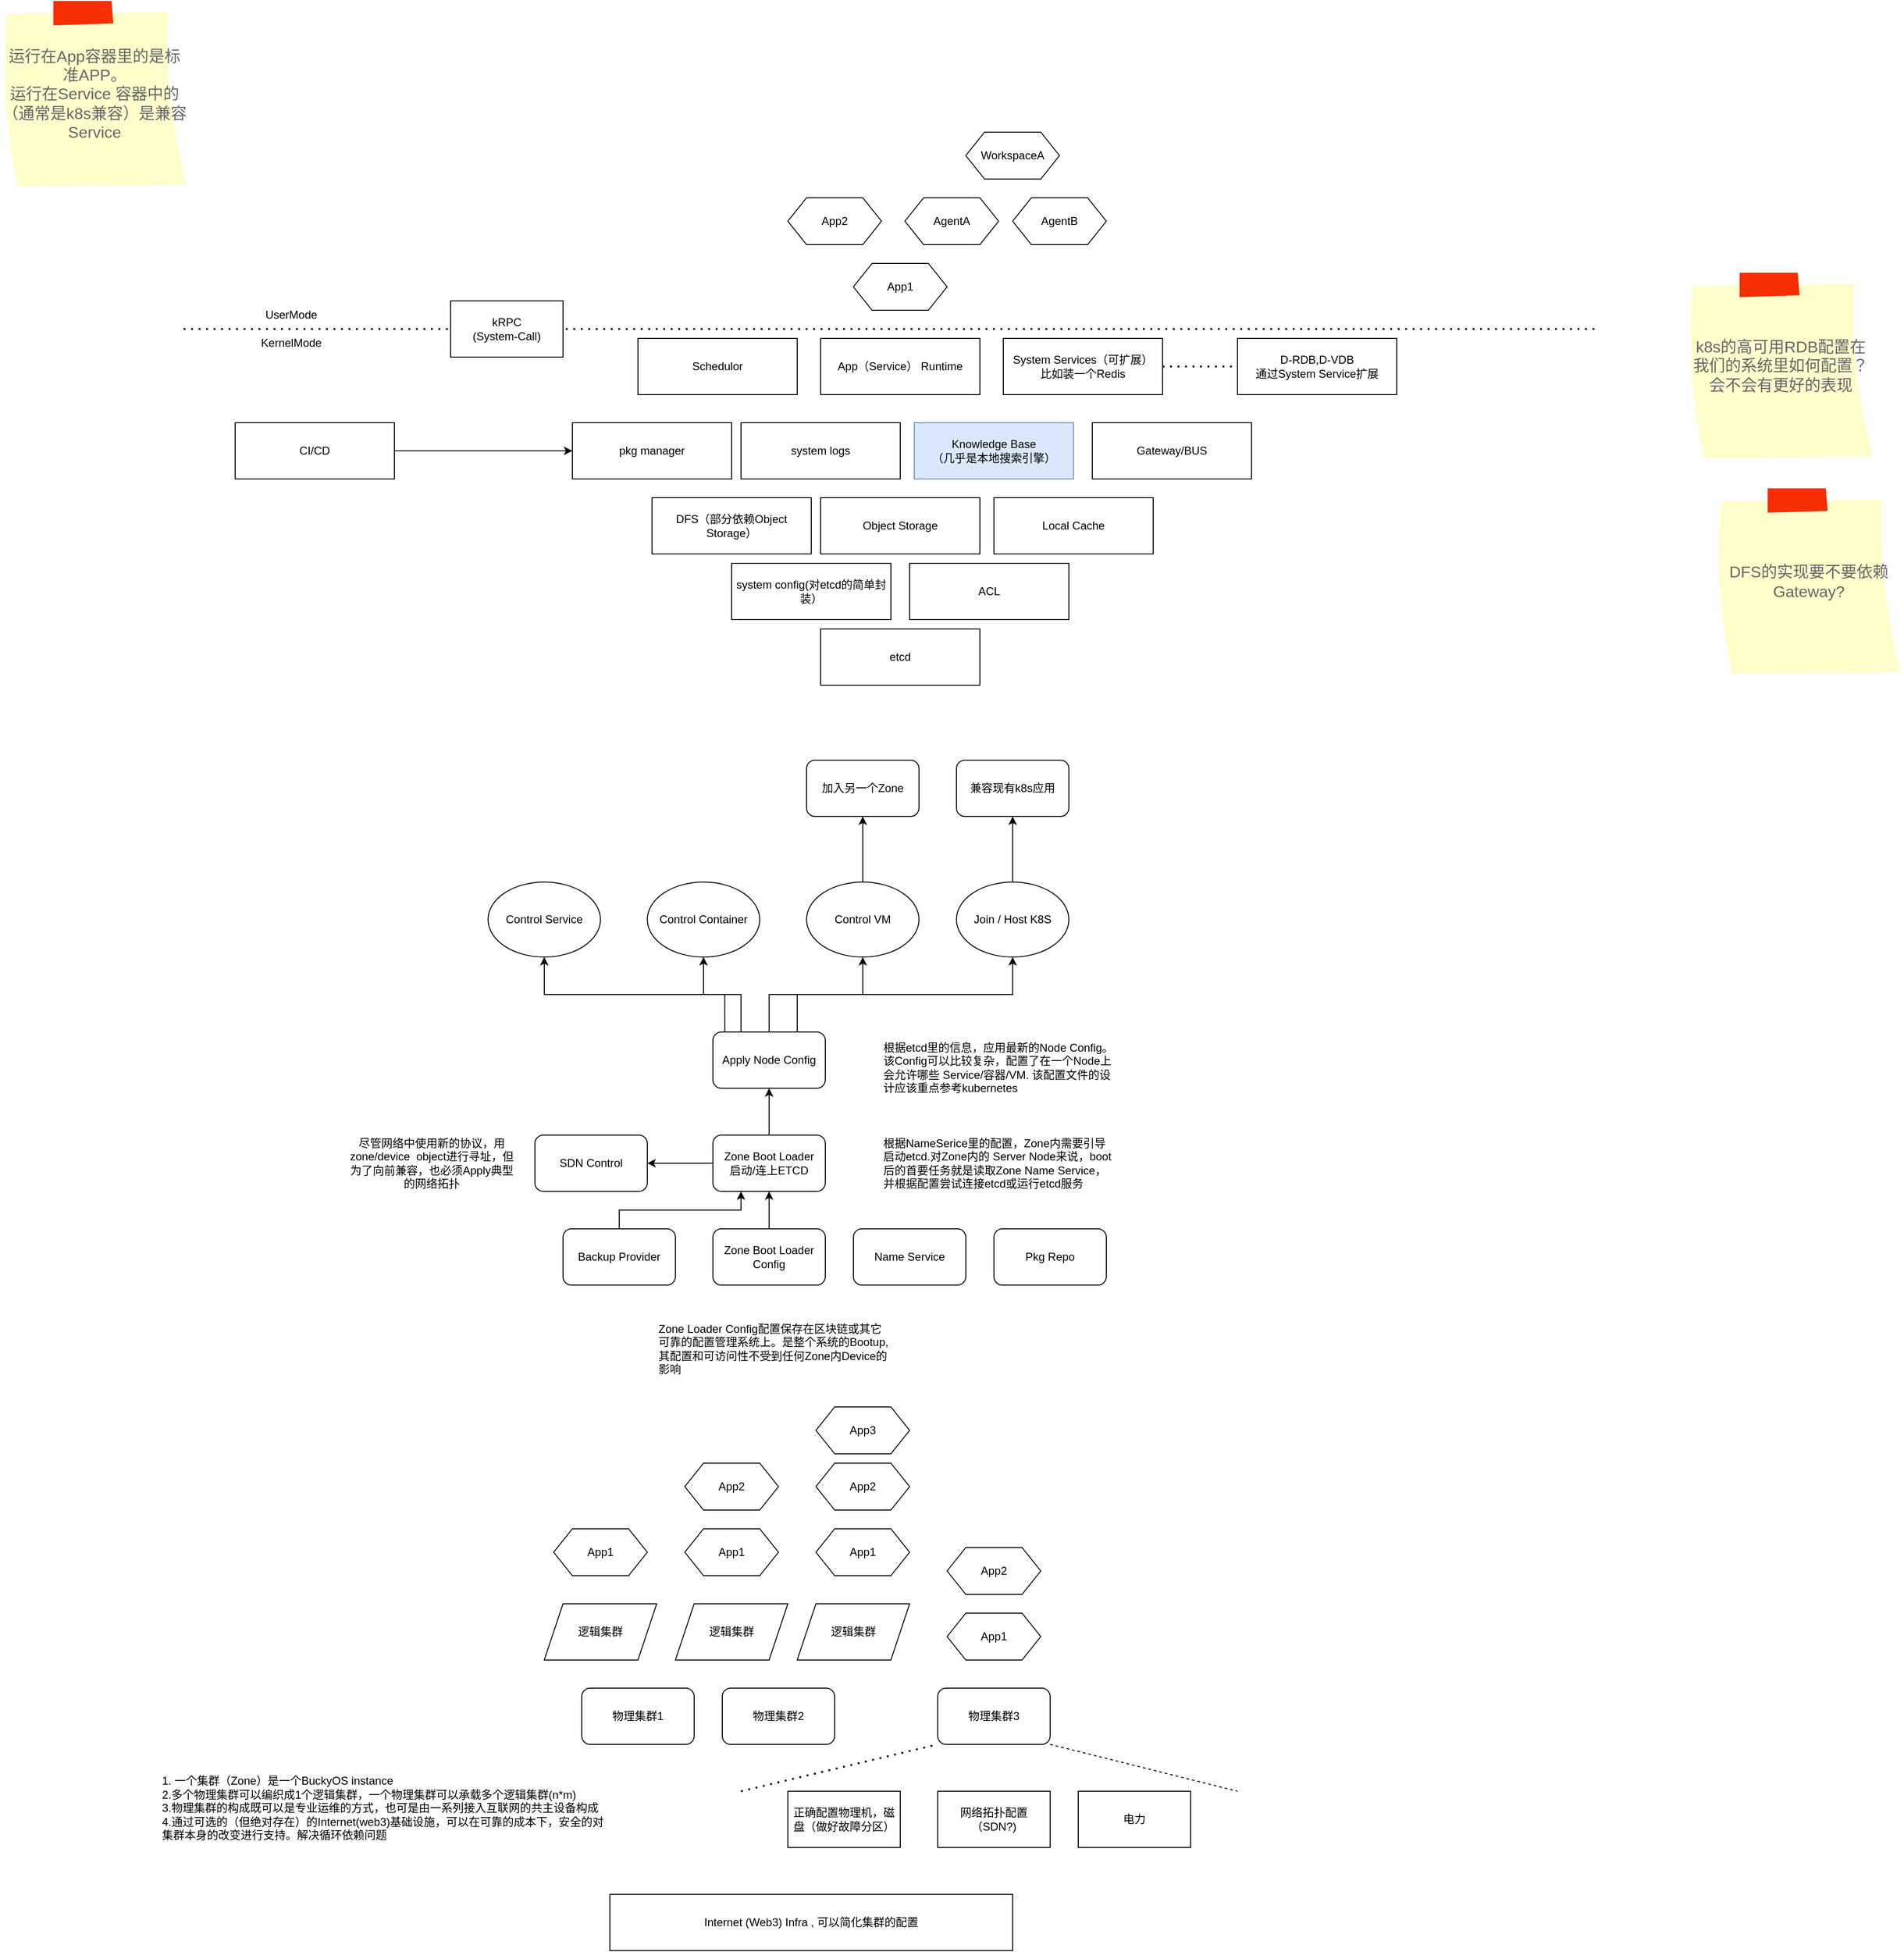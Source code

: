 <mxfile pages="5">
    <diagram name="整体拓扑图" id="p2P2LeGknYOb5AMSB5fG">
        <mxGraphModel dx="2479" dy="2239" grid="1" gridSize="10" guides="1" tooltips="1" connect="1" arrows="1" fold="1" page="1" pageScale="1" pageWidth="850" pageHeight="1100" math="0" shadow="0">
            <root>
                <mxCell id="0"/>
                <mxCell id="1" parent="0"/>
                <mxCell id="WxojViiRUoVEC4uaUHlK-1" style="edgeStyle=orthogonalEdgeStyle;rounded=0;orthogonalLoop=1;jettySize=auto;html=1;exitX=0.5;exitY=0;exitDx=0;exitDy=0;entryX=0.5;entryY=1;entryDx=0;entryDy=0;" parent="1" source="WxojViiRUoVEC4uaUHlK-2" target="WxojViiRUoVEC4uaUHlK-5" edge="1">
                    <mxGeometry relative="1" as="geometry"/>
                </mxCell>
                <mxCell id="WxojViiRUoVEC4uaUHlK-2" value="Zone Boot Loader Config" style="rounded=1;whiteSpace=wrap;html=1;" parent="1" vertex="1">
                    <mxGeometry x="380" y="940" width="120" height="60" as="geometry"/>
                </mxCell>
                <mxCell id="WxojViiRUoVEC4uaUHlK-3" style="edgeStyle=orthogonalEdgeStyle;rounded=0;orthogonalLoop=1;jettySize=auto;html=1;exitX=0.5;exitY=0;exitDx=0;exitDy=0;entryX=0.5;entryY=1;entryDx=0;entryDy=0;" parent="1" source="WxojViiRUoVEC4uaUHlK-5" target="WxojViiRUoVEC4uaUHlK-12" edge="1">
                    <mxGeometry relative="1" as="geometry"/>
                </mxCell>
                <mxCell id="WxojViiRUoVEC4uaUHlK-4" style="edgeStyle=orthogonalEdgeStyle;rounded=0;orthogonalLoop=1;jettySize=auto;html=1;exitX=0;exitY=0.5;exitDx=0;exitDy=0;entryX=1;entryY=0.5;entryDx=0;entryDy=0;" parent="1" source="WxojViiRUoVEC4uaUHlK-5" target="WxojViiRUoVEC4uaUHlK-20" edge="1">
                    <mxGeometry relative="1" as="geometry"/>
                </mxCell>
                <mxCell id="WxojViiRUoVEC4uaUHlK-5" value="Zone Boot Loader&lt;br&gt;启动/连上ETCD" style="rounded=1;whiteSpace=wrap;html=1;" parent="1" vertex="1">
                    <mxGeometry x="380" y="840" width="120" height="60" as="geometry"/>
                </mxCell>
                <mxCell id="WxojViiRUoVEC4uaUHlK-6" value="Zone Loader Config配置保存在区块链或其它可靠的配置管理系统上。是整个系统的Bootup, 其配置和可访问性不受到任何Zone内Device的影响" style="text;html=1;strokeColor=none;fillColor=none;align=left;verticalAlign=middle;whiteSpace=wrap;rounded=0;" parent="1" vertex="1">
                    <mxGeometry x="320" y="1020" width="250" height="95" as="geometry"/>
                </mxCell>
                <mxCell id="WxojViiRUoVEC4uaUHlK-7" value="根据NameSerice里的配置，Zone内需要引导启动etcd.对Zone内的 Server Node来说，boot后的首要任务就是读取Zone Name Service，并根据配置尝试连接etcd或运行etcd服务" style="text;html=1;strokeColor=none;fillColor=none;align=left;verticalAlign=middle;whiteSpace=wrap;rounded=0;" parent="1" vertex="1">
                    <mxGeometry x="560" y="822.5" width="250" height="95" as="geometry"/>
                </mxCell>
                <mxCell id="WxojViiRUoVEC4uaUHlK-8" style="edgeStyle=orthogonalEdgeStyle;rounded=0;orthogonalLoop=1;jettySize=auto;html=1;exitX=0.75;exitY=0;exitDx=0;exitDy=0;entryX=0.5;entryY=1;entryDx=0;entryDy=0;" parent="1" source="WxojViiRUoVEC4uaUHlK-12" target="WxojViiRUoVEC4uaUHlK-15" edge="1">
                    <mxGeometry relative="1" as="geometry">
                        <Array as="points">
                            <mxPoint x="470" y="690"/>
                            <mxPoint x="700" y="690"/>
                        </Array>
                    </mxGeometry>
                </mxCell>
                <mxCell id="WxojViiRUoVEC4uaUHlK-9" style="edgeStyle=orthogonalEdgeStyle;rounded=0;orthogonalLoop=1;jettySize=auto;html=1;exitX=0.25;exitY=0;exitDx=0;exitDy=0;entryX=0.5;entryY=1;entryDx=0;entryDy=0;" parent="1" source="WxojViiRUoVEC4uaUHlK-12" target="WxojViiRUoVEC4uaUHlK-16" edge="1">
                    <mxGeometry relative="1" as="geometry"/>
                </mxCell>
                <mxCell id="WxojViiRUoVEC4uaUHlK-10" style="edgeStyle=orthogonalEdgeStyle;rounded=0;orthogonalLoop=1;jettySize=auto;html=1;exitX=0.106;exitY=0.017;exitDx=0;exitDy=0;entryX=0.5;entryY=1;entryDx=0;entryDy=0;exitPerimeter=0;" parent="1" source="WxojViiRUoVEC4uaUHlK-12" target="WxojViiRUoVEC4uaUHlK-17" edge="1">
                    <mxGeometry relative="1" as="geometry">
                        <Array as="points">
                            <mxPoint x="393" y="690"/>
                            <mxPoint x="370" y="690"/>
                        </Array>
                    </mxGeometry>
                </mxCell>
                <mxCell id="WxojViiRUoVEC4uaUHlK-11" style="edgeStyle=orthogonalEdgeStyle;rounded=0;orthogonalLoop=1;jettySize=auto;html=1;" parent="1" source="WxojViiRUoVEC4uaUHlK-12" target="WxojViiRUoVEC4uaUHlK-19" edge="1">
                    <mxGeometry relative="1" as="geometry"/>
                </mxCell>
                <mxCell id="WxojViiRUoVEC4uaUHlK-12" value="Apply Node Config" style="rounded=1;whiteSpace=wrap;html=1;" parent="1" vertex="1">
                    <mxGeometry x="380" y="730" width="120" height="60" as="geometry"/>
                </mxCell>
                <mxCell id="WxojViiRUoVEC4uaUHlK-13" value="根据etcd里的信息，应用最新的Node Config。该Config可以比较复杂，配置了在一个Node上会允许哪些 Service/容器/VM. 该配置文件的设计应该重点参考kubernetes" style="text;html=1;strokeColor=none;fillColor=none;align=left;verticalAlign=middle;whiteSpace=wrap;rounded=0;" parent="1" vertex="1">
                    <mxGeometry x="560" y="720" width="250" height="95" as="geometry"/>
                </mxCell>
                <mxCell id="WxojViiRUoVEC4uaUHlK-14" style="edgeStyle=orthogonalEdgeStyle;rounded=0;orthogonalLoop=1;jettySize=auto;html=1;exitX=0.5;exitY=0;exitDx=0;exitDy=0;entryX=0.5;entryY=1;entryDx=0;entryDy=0;" parent="1" source="WxojViiRUoVEC4uaUHlK-15" target="WxojViiRUoVEC4uaUHlK-23" edge="1">
                    <mxGeometry relative="1" as="geometry"/>
                </mxCell>
                <mxCell id="WxojViiRUoVEC4uaUHlK-15" value="Join / Host K8S" style="ellipse;whiteSpace=wrap;html=1;" parent="1" vertex="1">
                    <mxGeometry x="640" y="570" width="120" height="80" as="geometry"/>
                </mxCell>
                <mxCell id="WxojViiRUoVEC4uaUHlK-16" value="Control Service" style="ellipse;whiteSpace=wrap;html=1;" parent="1" vertex="1">
                    <mxGeometry x="140" y="570" width="120" height="80" as="geometry"/>
                </mxCell>
                <mxCell id="WxojViiRUoVEC4uaUHlK-17" value="Control Container" style="ellipse;whiteSpace=wrap;html=1;" parent="1" vertex="1">
                    <mxGeometry x="310" y="570" width="120" height="80" as="geometry"/>
                </mxCell>
                <mxCell id="WxojViiRUoVEC4uaUHlK-18" style="edgeStyle=orthogonalEdgeStyle;rounded=0;orthogonalLoop=1;jettySize=auto;html=1;exitX=0.5;exitY=0;exitDx=0;exitDy=0;entryX=0.5;entryY=1;entryDx=0;entryDy=0;" parent="1" source="WxojViiRUoVEC4uaUHlK-19" target="WxojViiRUoVEC4uaUHlK-22" edge="1">
                    <mxGeometry relative="1" as="geometry"/>
                </mxCell>
                <mxCell id="WxojViiRUoVEC4uaUHlK-19" value="Control VM" style="ellipse;whiteSpace=wrap;html=1;" parent="1" vertex="1">
                    <mxGeometry x="480" y="570" width="120" height="80" as="geometry"/>
                </mxCell>
                <mxCell id="WxojViiRUoVEC4uaUHlK-20" value="SDN Control" style="rounded=1;whiteSpace=wrap;html=1;" parent="1" vertex="1">
                    <mxGeometry x="190" y="840" width="120" height="60" as="geometry"/>
                </mxCell>
                <mxCell id="WxojViiRUoVEC4uaUHlK-21" value="尽管网络中使用新的协议，用zone/device&amp;nbsp; object进行寻址，但为了向前兼容，也必须Apply典型的网络拓扑" style="text;html=1;strokeColor=none;fillColor=none;align=center;verticalAlign=middle;whiteSpace=wrap;rounded=0;" parent="1" vertex="1">
                    <mxGeometry x="-10" y="855" width="180" height="30" as="geometry"/>
                </mxCell>
                <mxCell id="WxojViiRUoVEC4uaUHlK-22" value="加入另一个Zone" style="rounded=1;whiteSpace=wrap;html=1;" parent="1" vertex="1">
                    <mxGeometry x="480" y="440" width="120" height="60" as="geometry"/>
                </mxCell>
                <mxCell id="WxojViiRUoVEC4uaUHlK-23" value="兼容现有k8s应用" style="rounded=1;whiteSpace=wrap;html=1;" parent="1" vertex="1">
                    <mxGeometry x="640" y="440" width="120" height="60" as="geometry"/>
                </mxCell>
                <mxCell id="WxojViiRUoVEC4uaUHlK-24" value="网络拓扑配置（SDN?)" style="rounded=0;whiteSpace=wrap;html=1;" parent="1" vertex="1">
                    <mxGeometry x="620" y="1540" width="120" height="60" as="geometry"/>
                </mxCell>
                <mxCell id="WxojViiRUoVEC4uaUHlK-25" value="正确配置物理机，磁盘（做好故障分区）" style="rounded=0;whiteSpace=wrap;html=1;" parent="1" vertex="1">
                    <mxGeometry x="460" y="1540" width="120" height="60" as="geometry"/>
                </mxCell>
                <mxCell id="WxojViiRUoVEC4uaUHlK-26" value="电力" style="rounded=0;whiteSpace=wrap;html=1;" parent="1" vertex="1">
                    <mxGeometry x="770" y="1540" width="120" height="60" as="geometry"/>
                </mxCell>
                <mxCell id="WxojViiRUoVEC4uaUHlK-27" value="物理集群1" style="rounded=1;whiteSpace=wrap;html=1;" parent="1" vertex="1">
                    <mxGeometry x="240" y="1430" width="120" height="60" as="geometry"/>
                </mxCell>
                <mxCell id="WxojViiRUoVEC4uaUHlK-28" value="物理集群2" style="rounded=1;whiteSpace=wrap;html=1;" parent="1" vertex="1">
                    <mxGeometry x="390" y="1430" width="120" height="60" as="geometry"/>
                </mxCell>
                <mxCell id="WxojViiRUoVEC4uaUHlK-29" value="物理集群3" style="rounded=1;whiteSpace=wrap;html=1;" parent="1" vertex="1">
                    <mxGeometry x="620" y="1430" width="120" height="60" as="geometry"/>
                </mxCell>
                <mxCell id="WxojViiRUoVEC4uaUHlK-30" value="逻辑集群" style="shape=parallelogram;perimeter=parallelogramPerimeter;whiteSpace=wrap;html=1;fixedSize=1;" parent="1" vertex="1">
                    <mxGeometry x="200" y="1340" width="120" height="60" as="geometry"/>
                </mxCell>
                <mxCell id="WxojViiRUoVEC4uaUHlK-31" value="逻辑集群" style="shape=parallelogram;perimeter=parallelogramPerimeter;whiteSpace=wrap;html=1;fixedSize=1;" parent="1" vertex="1">
                    <mxGeometry x="340" y="1340" width="120" height="60" as="geometry"/>
                </mxCell>
                <mxCell id="WxojViiRUoVEC4uaUHlK-32" value="App1" style="shape=hexagon;perimeter=hexagonPerimeter2;whiteSpace=wrap;html=1;fixedSize=1;" parent="1" vertex="1">
                    <mxGeometry x="210" y="1260" width="100" height="50" as="geometry"/>
                </mxCell>
                <mxCell id="WxojViiRUoVEC4uaUHlK-33" value="App1" style="shape=hexagon;perimeter=hexagonPerimeter2;whiteSpace=wrap;html=1;fixedSize=1;" parent="1" vertex="1">
                    <mxGeometry x="350" y="1260" width="100" height="50" as="geometry"/>
                </mxCell>
                <mxCell id="WxojViiRUoVEC4uaUHlK-34" value="App2" style="shape=hexagon;perimeter=hexagonPerimeter2;whiteSpace=wrap;html=1;fixedSize=1;" parent="1" vertex="1">
                    <mxGeometry x="350" y="1190" width="100" height="50" as="geometry"/>
                </mxCell>
                <mxCell id="WxojViiRUoVEC4uaUHlK-35" value="App1" style="shape=hexagon;perimeter=hexagonPerimeter2;whiteSpace=wrap;html=1;fixedSize=1;" parent="1" vertex="1">
                    <mxGeometry x="490" y="1260" width="100" height="50" as="geometry"/>
                </mxCell>
                <mxCell id="WxojViiRUoVEC4uaUHlK-36" value="App2" style="shape=hexagon;perimeter=hexagonPerimeter2;whiteSpace=wrap;html=1;fixedSize=1;" parent="1" vertex="1">
                    <mxGeometry x="490" y="1190" width="100" height="50" as="geometry"/>
                </mxCell>
                <mxCell id="WxojViiRUoVEC4uaUHlK-37" value="App1" style="shape=hexagon;perimeter=hexagonPerimeter2;whiteSpace=wrap;html=1;fixedSize=1;" parent="1" vertex="1">
                    <mxGeometry x="630" y="1350" width="100" height="50" as="geometry"/>
                </mxCell>
                <mxCell id="WxojViiRUoVEC4uaUHlK-38" value="App2" style="shape=hexagon;perimeter=hexagonPerimeter2;whiteSpace=wrap;html=1;fixedSize=1;" parent="1" vertex="1">
                    <mxGeometry x="630" y="1280" width="100" height="50" as="geometry"/>
                </mxCell>
                <mxCell id="WxojViiRUoVEC4uaUHlK-39" value="App3" style="shape=hexagon;perimeter=hexagonPerimeter2;whiteSpace=wrap;html=1;fixedSize=1;" parent="1" vertex="1">
                    <mxGeometry x="490" y="1130" width="100" height="50" as="geometry"/>
                </mxCell>
                <mxCell id="WxojViiRUoVEC4uaUHlK-40" value="逻辑集群" style="shape=parallelogram;perimeter=parallelogramPerimeter;whiteSpace=wrap;html=1;fixedSize=1;" parent="1" vertex="1">
                    <mxGeometry x="470" y="1340" width="120" height="60" as="geometry"/>
                </mxCell>
                <mxCell id="WxojViiRUoVEC4uaUHlK-41" value="" style="endArrow=none;dashed=1;html=1;dashPattern=1 3;strokeWidth=2;rounded=0;entryX=0;entryY=1;entryDx=0;entryDy=0;" parent="1" target="WxojViiRUoVEC4uaUHlK-29" edge="1">
                    <mxGeometry width="50" height="50" relative="1" as="geometry">
                        <mxPoint x="410" y="1540" as="sourcePoint"/>
                        <mxPoint x="480" y="1500" as="targetPoint"/>
                    </mxGeometry>
                </mxCell>
                <mxCell id="WxojViiRUoVEC4uaUHlK-42" value="" style="endArrow=none;dashed=1;html=1;rounded=0;exitX=1;exitY=1;exitDx=0;exitDy=0;" parent="1" source="WxojViiRUoVEC4uaUHlK-29" edge="1">
                    <mxGeometry width="50" height="50" relative="1" as="geometry">
                        <mxPoint x="820" y="1530" as="sourcePoint"/>
                        <mxPoint x="940" y="1540" as="targetPoint"/>
                    </mxGeometry>
                </mxCell>
                <mxCell id="WxojViiRUoVEC4uaUHlK-43" value="1. 一个集群（Zone）是一个BuckyOS instance&lt;br&gt;&lt;div style=&quot;&quot;&gt;&lt;span style=&quot;background-color: initial;&quot;&gt;2.多个物理集群可以编织成1个逻辑集群，一个物理集群可以承载多个逻辑集群(n*m)&lt;/span&gt;&lt;/div&gt;&lt;div style=&quot;&quot;&gt;&lt;span style=&quot;background-color: initial;&quot;&gt;3.物理集群的构成既可以是专业运维的方式，也可是由一系列接入互联网的共主设备构成&lt;/span&gt;&lt;/div&gt;&lt;div style=&quot;&quot;&gt;&lt;span style=&quot;background-color: initial;&quot;&gt;4.通过可选的（但绝对存在）的Internet(web3)基础设施，可以在可靠的成本下，安全的对集群本身的改变进行支持。解决循环依赖问题&lt;/span&gt;&lt;/div&gt;&lt;div style=&quot;&quot;&gt;&lt;br&gt;&lt;/div&gt;" style="text;html=1;strokeColor=none;fillColor=none;align=left;verticalAlign=middle;whiteSpace=wrap;rounded=0;" parent="1" vertex="1">
                    <mxGeometry x="-210" y="1530" width="480" height="70" as="geometry"/>
                </mxCell>
                <mxCell id="WxojViiRUoVEC4uaUHlK-44" value="Internet (Web3) Infra , 可以简化集群的配置" style="rounded=0;whiteSpace=wrap;html=1;" parent="1" vertex="1">
                    <mxGeometry x="270" y="1650" width="430" height="60" as="geometry"/>
                </mxCell>
                <mxCell id="WxojViiRUoVEC4uaUHlK-45" value="DFS（部分依赖Object Storage）" style="rounded=0;whiteSpace=wrap;html=1;" parent="1" vertex="1">
                    <mxGeometry x="315" y="160" width="170" height="60" as="geometry"/>
                </mxCell>
                <mxCell id="WxojViiRUoVEC4uaUHlK-46" value="etcd" style="rounded=0;whiteSpace=wrap;html=1;" parent="1" vertex="1">
                    <mxGeometry x="495" y="300" width="170" height="60" as="geometry"/>
                </mxCell>
                <mxCell id="WxojViiRUoVEC4uaUHlK-47" value="system config(对etcd的简单封装）" style="rounded=0;whiteSpace=wrap;html=1;" parent="1" vertex="1">
                    <mxGeometry x="400" y="230" width="170" height="60" as="geometry"/>
                </mxCell>
                <mxCell id="WxojViiRUoVEC4uaUHlK-48" value="system logs" style="rounded=0;whiteSpace=wrap;html=1;" parent="1" vertex="1">
                    <mxGeometry x="410" y="80" width="170" height="60" as="geometry"/>
                </mxCell>
                <mxCell id="WxojViiRUoVEC4uaUHlK-49" value="pkg manager" style="rounded=0;whiteSpace=wrap;html=1;" parent="1" vertex="1">
                    <mxGeometry x="230" y="80" width="170" height="60" as="geometry"/>
                </mxCell>
                <mxCell id="WxojViiRUoVEC4uaUHlK-50" value="Object Storage" style="rounded=0;whiteSpace=wrap;html=1;" parent="1" vertex="1">
                    <mxGeometry x="495" y="160" width="170" height="60" as="geometry"/>
                </mxCell>
                <mxCell id="WxojViiRUoVEC4uaUHlK-51" value="Gateway/BUS" style="rounded=0;whiteSpace=wrap;html=1;" parent="1" vertex="1">
                    <mxGeometry x="785" y="80" width="170" height="60" as="geometry"/>
                </mxCell>
                <mxCell id="WxojViiRUoVEC4uaUHlK-53" value="DFS的实现要不要依赖Gateway?" style="strokeWidth=1;shadow=0;dashed=0;align=center;html=1;shape=mxgraph.mockup.text.stickyNote2;fontColor=#666666;mainText=;fontSize=17;whiteSpace=wrap;fillColor=#ffffcc;strokeColor=#F62E00;" parent="1" vertex="1">
                    <mxGeometry x="1450" y="150" width="200" height="200" as="geometry"/>
                </mxCell>
                <mxCell id="WxojViiRUoVEC4uaUHlK-54" value="Knowledge Base&lt;br&gt;（几乎是本地搜索引擎）" style="rounded=0;whiteSpace=wrap;html=1;fillColor=#dae8fc;strokeColor=#6c8ebf;" parent="1" vertex="1">
                    <mxGeometry x="595" y="80" width="170" height="60" as="geometry"/>
                </mxCell>
                <mxCell id="WxojViiRUoVEC4uaUHlK-55" value="Local Cache" style="rounded=0;whiteSpace=wrap;html=1;" parent="1" vertex="1">
                    <mxGeometry x="680" y="160" width="170" height="60" as="geometry"/>
                </mxCell>
                <mxCell id="WxojViiRUoVEC4uaUHlK-56" value="Schedulor" style="rounded=0;whiteSpace=wrap;html=1;" parent="1" vertex="1">
                    <mxGeometry x="300" y="-10" width="170" height="60" as="geometry"/>
                </mxCell>
                <mxCell id="WxojViiRUoVEC4uaUHlK-57" value="App（Service） Runtime" style="rounded=0;whiteSpace=wrap;html=1;" parent="1" vertex="1">
                    <mxGeometry x="495" y="-10" width="170" height="60" as="geometry"/>
                </mxCell>
                <mxCell id="WxojViiRUoVEC4uaUHlK-58" value="System Services（可扩展）&lt;br&gt;比如装一个Redis" style="rounded=0;whiteSpace=wrap;html=1;" parent="1" vertex="1">
                    <mxGeometry x="690" y="-10" width="170" height="60" as="geometry"/>
                </mxCell>
                <mxCell id="WxojViiRUoVEC4uaUHlK-59" value="ACL" style="rounded=0;whiteSpace=wrap;html=1;" parent="1" vertex="1">
                    <mxGeometry x="590" y="230" width="170" height="60" as="geometry"/>
                </mxCell>
                <mxCell id="WxojViiRUoVEC4uaUHlK-61" style="edgeStyle=orthogonalEdgeStyle;rounded=0;orthogonalLoop=1;jettySize=auto;html=1;exitX=1;exitY=0.5;exitDx=0;exitDy=0;entryX=0;entryY=0.5;entryDx=0;entryDy=0;" parent="1" source="WxojViiRUoVEC4uaUHlK-60" target="WxojViiRUoVEC4uaUHlK-49" edge="1">
                    <mxGeometry relative="1" as="geometry"/>
                </mxCell>
                <mxCell id="WxojViiRUoVEC4uaUHlK-60" value="CI/CD" style="rounded=0;whiteSpace=wrap;html=1;" parent="1" vertex="1">
                    <mxGeometry x="-130" y="80" width="170" height="60" as="geometry"/>
                </mxCell>
                <mxCell id="WxojViiRUoVEC4uaUHlK-62" value="App1" style="shape=hexagon;perimeter=hexagonPerimeter2;whiteSpace=wrap;html=1;fixedSize=1;" parent="1" vertex="1">
                    <mxGeometry x="530" y="-90" width="100" height="50" as="geometry"/>
                </mxCell>
                <mxCell id="WxojViiRUoVEC4uaUHlK-63" value="App2" style="shape=hexagon;perimeter=hexagonPerimeter2;whiteSpace=wrap;html=1;fixedSize=1;" parent="1" vertex="1">
                    <mxGeometry x="460" y="-160" width="100" height="50" as="geometry"/>
                </mxCell>
                <mxCell id="WxojViiRUoVEC4uaUHlK-64" value="运行在App容器里的是标准APP。&lt;br&gt;运行在Service 容器中的（通常是k8s兼容）是兼容Service" style="strokeWidth=1;shadow=0;dashed=0;align=center;html=1;shape=mxgraph.mockup.text.stickyNote2;fontColor=#666666;mainText=;fontSize=17;whiteSpace=wrap;fillColor=#ffffcc;strokeColor=#F62E00;" parent="1" vertex="1">
                    <mxGeometry x="-380" y="-370" width="200" height="200" as="geometry"/>
                </mxCell>
                <mxCell id="WxojViiRUoVEC4uaUHlK-65" value="" style="endArrow=none;dashed=1;html=1;dashPattern=1 3;strokeWidth=2;rounded=0;" parent="1" edge="1">
                    <mxGeometry width="50" height="50" relative="1" as="geometry">
                        <mxPoint x="-185" y="-20" as="sourcePoint"/>
                        <mxPoint x="1325" y="-20" as="targetPoint"/>
                    </mxGeometry>
                </mxCell>
                <mxCell id="WxojViiRUoVEC4uaUHlK-66" value="UserMode" style="text;html=1;strokeColor=none;fillColor=none;align=center;verticalAlign=middle;whiteSpace=wrap;rounded=0;" parent="1" vertex="1">
                    <mxGeometry x="-100" y="-50" width="60" height="30" as="geometry"/>
                </mxCell>
                <mxCell id="WxojViiRUoVEC4uaUHlK-67" value="KernelMode" style="text;html=1;strokeColor=none;fillColor=none;align=center;verticalAlign=middle;whiteSpace=wrap;rounded=0;" parent="1" vertex="1">
                    <mxGeometry x="-100" y="-20" width="60" height="30" as="geometry"/>
                </mxCell>
                <mxCell id="WxojViiRUoVEC4uaUHlK-68" value="D-RDB,D-VDB&lt;br&gt;通过System Service扩展" style="rounded=0;whiteSpace=wrap;html=1;" parent="1" vertex="1">
                    <mxGeometry x="940" y="-10" width="170" height="60" as="geometry"/>
                </mxCell>
                <mxCell id="WxojViiRUoVEC4uaUHlK-70" value="" style="endArrow=none;dashed=1;html=1;dashPattern=1 3;strokeWidth=2;rounded=0;exitX=1;exitY=0.5;exitDx=0;exitDy=0;entryX=0;entryY=0.5;entryDx=0;entryDy=0;" parent="1" source="WxojViiRUoVEC4uaUHlK-58" target="WxojViiRUoVEC4uaUHlK-68" edge="1">
                    <mxGeometry width="50" height="50" relative="1" as="geometry">
                        <mxPoint x="890" y="40" as="sourcePoint"/>
                        <mxPoint x="940" y="-10" as="targetPoint"/>
                    </mxGeometry>
                </mxCell>
                <mxCell id="WxojViiRUoVEC4uaUHlK-71" value="k8s的高可用RDB配置在我们的系统里如何配置？会不会有更好的表现" style="strokeWidth=1;shadow=0;dashed=0;align=center;html=1;shape=mxgraph.mockup.text.stickyNote2;fontColor=#666666;mainText=;fontSize=17;whiteSpace=wrap;fillColor=#ffffcc;strokeColor=#F62E00;" parent="1" vertex="1">
                    <mxGeometry x="1420" y="-80" width="200" height="200" as="geometry"/>
                </mxCell>
                <mxCell id="UW_UZQUzNR0JYxidc_pB-3" style="edgeStyle=orthogonalEdgeStyle;rounded=0;orthogonalLoop=1;jettySize=auto;html=1;exitX=0.5;exitY=0;exitDx=0;exitDy=0;entryX=0.25;entryY=1;entryDx=0;entryDy=0;" parent="1" source="UW_UZQUzNR0JYxidc_pB-1" target="WxojViiRUoVEC4uaUHlK-5" edge="1">
                    <mxGeometry relative="1" as="geometry"/>
                </mxCell>
                <mxCell id="UW_UZQUzNR0JYxidc_pB-1" value="Backup Provider" style="rounded=1;whiteSpace=wrap;html=1;" parent="1" vertex="1">
                    <mxGeometry x="220" y="940" width="120" height="60" as="geometry"/>
                </mxCell>
                <mxCell id="UW_UZQUzNR0JYxidc_pB-2" value="Name Service" style="rounded=1;whiteSpace=wrap;html=1;" parent="1" vertex="1">
                    <mxGeometry x="530" y="940" width="120" height="60" as="geometry"/>
                </mxCell>
                <mxCell id="UW_UZQUzNR0JYxidc_pB-4" value="Pkg Repo" style="rounded=1;whiteSpace=wrap;html=1;" parent="1" vertex="1">
                    <mxGeometry x="680" y="940" width="120" height="60" as="geometry"/>
                </mxCell>
                <mxCell id="rTdR6_QgMSp6Smcmj7B9-1" value="AgentA" style="shape=hexagon;perimeter=hexagonPerimeter2;whiteSpace=wrap;html=1;fixedSize=1;" parent="1" vertex="1">
                    <mxGeometry x="585" y="-160" width="100" height="50" as="geometry"/>
                </mxCell>
                <mxCell id="rTdR6_QgMSp6Smcmj7B9-2" value="AgentB" style="shape=hexagon;perimeter=hexagonPerimeter2;whiteSpace=wrap;html=1;fixedSize=1;" parent="1" vertex="1">
                    <mxGeometry x="700" y="-160" width="100" height="50" as="geometry"/>
                </mxCell>
                <mxCell id="rTdR6_QgMSp6Smcmj7B9-3" value="WorkspaceA" style="shape=hexagon;perimeter=hexagonPerimeter2;whiteSpace=wrap;html=1;fixedSize=1;" parent="1" vertex="1">
                    <mxGeometry x="650" y="-230" width="100" height="50" as="geometry"/>
                </mxCell>
                <mxCell id="Ql8OTb-lViOZywzSRGM0-1" value="kRPC&lt;br&gt;(System-Call)" style="rounded=0;whiteSpace=wrap;html=1;" parent="1" vertex="1">
                    <mxGeometry x="100" y="-50" width="120" height="60" as="geometry"/>
                </mxCell>
            </root>
        </mxGraphModel>
    </diagram>
    <diagram id="iOcJLOFx5TQZdEkecl_a" name="重要的流程">
        <mxGraphModel dx="2479" dy="1139" grid="1" gridSize="10" guides="1" tooltips="1" connect="1" arrows="1" fold="1" page="1" pageScale="1" pageWidth="850" pageHeight="1100" math="0" shadow="0">
            <root>
                <mxCell id="0"/>
                <mxCell id="1" parent="0"/>
                <mxCell id="Ops9e0_wjs4-1Ka7wpRh-1" value="用户扩展的App的运行逻辑" style="text;html=1;strokeColor=none;fillColor=none;align=left;verticalAlign=middle;whiteSpace=wrap;rounded=0;" parent="1" vertex="1">
                    <mxGeometry x="110" y="70" width="170" height="30" as="geometry"/>
                </mxCell>
                <mxCell id="vQepwkObDAy7zNFibjCz-4" style="edgeStyle=orthogonalEdgeStyle;rounded=0;orthogonalLoop=1;jettySize=auto;html=1;exitX=0.5;exitY=1;exitDx=0;exitDy=0;entryX=0.5;entryY=0;entryDx=0;entryDy=0;" parent="1" source="vQepwkObDAy7zNFibjCz-1" target="vQepwkObDAy7zNFibjCz-2" edge="1">
                    <mxGeometry relative="1" as="geometry"/>
                </mxCell>
                <mxCell id="vQepwkObDAy7zNFibjCz-1" value="内核启动应用" style="rounded=0;whiteSpace=wrap;html=1;" parent="1" vertex="1">
                    <mxGeometry x="150" y="160" width="120" height="60" as="geometry"/>
                </mxCell>
                <mxCell id="4Zb3y9Cqbp7zFG3bEAq7-4" style="edgeStyle=orthogonalEdgeStyle;rounded=0;orthogonalLoop=1;jettySize=auto;html=1;exitX=1;exitY=0.5;exitDx=0;exitDy=0;entryX=0;entryY=0.5;entryDx=0;entryDy=0;dashed=1;dashPattern=8 8;" parent="1" source="vQepwkObDAy7zNFibjCz-2" target="4Zb3y9Cqbp7zFG3bEAq7-3" edge="1">
                    <mxGeometry relative="1" as="geometry"/>
                </mxCell>
                <mxCell id="vQepwkObDAy7zNFibjCz-2" value="从系统应用安装配置中读取应用的拓扑配置，并修改ETCD" style="rounded=0;whiteSpace=wrap;html=1;" parent="1" vertex="1">
                    <mxGeometry x="150" y="260" width="120" height="60" as="geometry"/>
                </mxCell>
                <mxCell id="vQepwkObDAy7zNFibjCz-9" style="edgeStyle=orthogonalEdgeStyle;rounded=0;orthogonalLoop=1;jettySize=auto;html=1;exitX=0.5;exitY=1;exitDx=0;exitDy=0;" parent="1" source="vQepwkObDAy7zNFibjCz-6" target="vQepwkObDAy7zNFibjCz-8" edge="1">
                    <mxGeometry relative="1" as="geometry"/>
                </mxCell>
                <mxCell id="vQepwkObDAy7zNFibjCz-6" value="app process start" style="rounded=1;whiteSpace=wrap;html=1;" parent="1" vertex="1">
                    <mxGeometry x="390" y="460" width="120" height="60" as="geometry"/>
                </mxCell>
                <mxCell id="vQepwkObDAy7zNFibjCz-11" value="" style="edgeStyle=orthogonalEdgeStyle;rounded=0;orthogonalLoop=1;jettySize=auto;html=1;" parent="1" source="vQepwkObDAy7zNFibjCz-8" target="vQepwkObDAy7zNFibjCz-10" edge="1">
                    <mxGeometry relative="1" as="geometry"/>
                </mxCell>
                <mxCell id="vQepwkObDAy7zNFibjCz-8" value="从系统的/etc/dapp_id/目录下读取核心配置" style="rounded=1;whiteSpace=wrap;html=1;" parent="1" vertex="1">
                    <mxGeometry x="390" y="580" width="120" height="50" as="geometry"/>
                </mxCell>
                <mxCell id="vQepwkObDAy7zNFibjCz-13" value="" style="edgeStyle=orthogonalEdgeStyle;rounded=0;orthogonalLoop=1;jettySize=auto;html=1;" parent="1" source="vQepwkObDAy7zNFibjCz-10" target="vQepwkObDAy7zNFibjCz-12" edge="1">
                    <mxGeometry relative="1" as="geometry"/>
                </mxCell>
                <mxCell id="vQepwkObDAy7zNFibjCz-10" value="初始化，通过DFS读取数据并校验" style="whiteSpace=wrap;html=1;rounded=1;" parent="1" vertex="1">
                    <mxGeometry x="390" y="685" width="120" height="60" as="geometry"/>
                </mxCell>
                <mxCell id="vQepwkObDAy7zNFibjCz-15" value="" style="edgeStyle=orthogonalEdgeStyle;rounded=0;orthogonalLoop=1;jettySize=auto;html=1;" parent="1" source="vQepwkObDAy7zNFibjCz-12" target="vQepwkObDAy7zNFibjCz-14" edge="1">
                    <mxGeometry relative="1" as="geometry"/>
                </mxCell>
                <mxCell id="vQepwkObDAy7zNFibjCz-12" value="读取/更新 Local Cache（可选）" style="whiteSpace=wrap;html=1;rounded=1;" parent="1" vertex="1">
                    <mxGeometry x="390" y="810" width="120" height="60" as="geometry"/>
                </mxCell>
                <mxCell id="4Zb3y9Cqbp7zFG3bEAq7-10" value="调用系统服务" style="edgeStyle=orthogonalEdgeStyle;rounded=0;orthogonalLoop=1;jettySize=auto;html=1;entryX=1;entryY=0.5;entryDx=0;entryDy=0;" parent="1" source="vQepwkObDAy7zNFibjCz-14" target="4Zb3y9Cqbp7zFG3bEAq7-9" edge="1">
                    <mxGeometry relative="1" as="geometry"/>
                </mxCell>
                <mxCell id="vQepwkObDAy7zNFibjCz-14" value="提供APP服务" style="whiteSpace=wrap;html=1;rounded=1;" parent="1" vertex="1">
                    <mxGeometry x="390" y="930" width="120" height="60" as="geometry"/>
                </mxCell>
                <mxCell id="Mrw4bcUAt8wTw4ezcc5u-3" style="edgeStyle=orthogonalEdgeStyle;rounded=0;orthogonalLoop=1;jettySize=auto;html=1;exitX=0.5;exitY=1;exitDx=0;exitDy=0;entryX=0.5;entryY=0;entryDx=0;entryDy=0;" parent="1" source="vQepwkObDAy7zNFibjCz-16" target="vQepwkObDAy7zNFibjCz-17" edge="1">
                    <mxGeometry relative="1" as="geometry"/>
                </mxCell>
                <mxCell id="vQepwkObDAy7zNFibjCz-16" value="更新新的ETCD配置" style="rounded=0;whiteSpace=wrap;html=1;" parent="1" vertex="1">
                    <mxGeometry x="960" y="175" width="150" height="60" as="geometry"/>
                </mxCell>
                <mxCell id="Mrw4bcUAt8wTw4ezcc5u-5" style="edgeStyle=orthogonalEdgeStyle;rounded=0;orthogonalLoop=1;jettySize=auto;html=1;exitX=0.5;exitY=1;exitDx=0;exitDy=0;entryX=0.5;entryY=0;entryDx=0;entryDy=0;" parent="1" source="vQepwkObDAy7zNFibjCz-17" target="Mrw4bcUAt8wTw4ezcc5u-4" edge="1">
                    <mxGeometry relative="1" as="geometry"/>
                </mxCell>
                <mxCell id="vQepwkObDAy7zNFibjCz-17" value="node启动，读取内核配置，准备ETCD数据" style="rounded=0;whiteSpace=wrap;html=1;" parent="1" vertex="1">
                    <mxGeometry x="960" y="275" width="150" height="60" as="geometry"/>
                </mxCell>
                <mxCell id="BD7Uz_pHAasGHljgMzOW-39" style="edgeStyle=orthogonalEdgeStyle;rounded=0;orthogonalLoop=1;jettySize=auto;html=1;exitX=1;exitY=0.5;exitDx=0;exitDy=0;entryX=0;entryY=0.5;entryDx=0;entryDy=0;" parent="1" source="Mrw4bcUAt8wTw4ezcc5u-1" target="vQepwkObDAy7zNFibjCz-17" edge="1">
                    <mxGeometry relative="1" as="geometry"/>
                </mxCell>
                <mxCell id="Mrw4bcUAt8wTw4ezcc5u-1" value="从已知的备份路径下载并校验" style="rounded=0;whiteSpace=wrap;html=1;" parent="1" vertex="1">
                    <mxGeometry x="770" y="275" width="150" height="60" as="geometry"/>
                </mxCell>
                <mxCell id="Mrw4bcUAt8wTw4ezcc5u-4" value="数据校验通过，启动ETCD" style="rounded=0;whiteSpace=wrap;html=1;" parent="1" vertex="1">
                    <mxGeometry x="960" y="365" width="150" height="60" as="geometry"/>
                </mxCell>
                <mxCell id="BD7Uz_pHAasGHljgMzOW-5" value="" style="edgeStyle=orthogonalEdgeStyle;rounded=0;orthogonalLoop=1;jettySize=auto;html=1;" parent="1" source="BD7Uz_pHAasGHljgMzOW-1" target="BD7Uz_pHAasGHljgMzOW-4" edge="1">
                    <mxGeometry relative="1" as="geometry"/>
                </mxCell>
                <mxCell id="BD7Uz_pHAasGHljgMzOW-1" value="BIOS阶段：机器等待激化（Zone信息）" style="rounded=0;whiteSpace=wrap;html=1;" parent="1" vertex="1">
                    <mxGeometry x="1210" y="130" width="150" height="60" as="geometry"/>
                </mxCell>
                <mxCell id="BD7Uz_pHAasGHljgMzOW-7" value="" style="edgeStyle=orthogonalEdgeStyle;rounded=0;orthogonalLoop=1;jettySize=auto;html=1;" parent="1" source="BD7Uz_pHAasGHljgMzOW-4" target="BD7Uz_pHAasGHljgMzOW-6" edge="1">
                    <mxGeometry relative="1" as="geometry"/>
                </mxCell>
                <mxCell id="BD7Uz_pHAasGHljgMzOW-4" value="buckyos引导阶段: Zone完成引导，成为可用的Zone" style="whiteSpace=wrap;html=1;rounded=0;" parent="1" vertex="1">
                    <mxGeometry x="1210" y="270" width="150" height="60" as="geometry"/>
                </mxCell>
                <mxCell id="BD7Uz_pHAasGHljgMzOW-9" value="" style="edgeStyle=orthogonalEdgeStyle;rounded=0;orthogonalLoop=1;jettySize=auto;html=1;" parent="1" source="BD7Uz_pHAasGHljgMzOW-6" target="BD7Uz_pHAasGHljgMzOW-8" edge="1">
                    <mxGeometry relative="1" as="geometry"/>
                </mxCell>
                <mxCell id="BD7Uz_pHAasGHljgMzOW-6" value="各个System Service开始初始化" style="whiteSpace=wrap;html=1;rounded=0;" parent="1" vertex="1">
                    <mxGeometry x="1210" y="410" width="150" height="60" as="geometry"/>
                </mxCell>
                <mxCell id="BD7Uz_pHAasGHljgMzOW-8" value="系统启动成功，可以运行用户态的软件" style="whiteSpace=wrap;html=1;rounded=0;" parent="1" vertex="1">
                    <mxGeometry x="1217.5" y="550" width="135" height="60" as="geometry"/>
                </mxCell>
                <mxCell id="BD7Uz_pHAasGHljgMzOW-10" value="当系统发生较大变化后，集群有可能会重启。这个阶段出现问题，一般需要物理机操作进行修复" style="text;html=1;strokeColor=none;fillColor=none;align=left;verticalAlign=middle;whiteSpace=wrap;rounded=0;" parent="1" vertex="1">
                    <mxGeometry x="1380" y="285" width="180" height="30" as="geometry"/>
                </mxCell>
                <mxCell id="BD7Uz_pHAasGHljgMzOW-11" value="系统发生较大变化后，SystemService也需要较长时间初始化。这个阶段出现问题，可以用 OS CLI进行修复（）" style="text;html=1;strokeColor=none;fillColor=none;align=left;verticalAlign=middle;whiteSpace=wrap;rounded=0;" parent="1" vertex="1">
                    <mxGeometry x="1385" y="405" width="170" height="65" as="geometry"/>
                </mxCell>
                <mxCell id="BD7Uz_pHAasGHljgMzOW-12" value="" style="strokeWidth=2;html=1;shape=mxgraph.flowchart.annotation_2;align=left;labelPosition=right;pointerEvents=1;rotation=-180;" parent="1" vertex="1">
                    <mxGeometry x="1140" y="250" width="50" height="100" as="geometry"/>
                </mxCell>
                <mxCell id="4Zb3y9Cqbp7zFG3bEAq7-15" style="edgeStyle=orthogonalEdgeStyle;rounded=0;orthogonalLoop=1;jettySize=auto;html=1;exitX=0.5;exitY=1;exitDx=0;exitDy=0;" parent="1" source="BD7Uz_pHAasGHljgMzOW-13" target="4Zb3y9Cqbp7zFG3bEAq7-14" edge="1">
                    <mxGeometry relative="1" as="geometry"/>
                </mxCell>
                <mxCell id="BD7Uz_pHAasGHljgMzOW-13" value="内核调度器确认故障&lt;br&gt;（故障的发现是可扩展的）" style="rounded=0;whiteSpace=wrap;html=1;" parent="1" vertex="1">
                    <mxGeometry x="1925" y="220" width="157.5" height="60" as="geometry"/>
                </mxCell>
                <mxCell id="BD7Uz_pHAasGHljgMzOW-18" style="edgeStyle=orthogonalEdgeStyle;rounded=0;orthogonalLoop=1;jettySize=auto;html=1;exitX=0.5;exitY=1;exitDx=0;exitDy=0;entryX=0.5;entryY=0;entryDx=0;entryDy=0;" parent="1" source="4Zb3y9Cqbp7zFG3bEAq7-14" target="4Zb3y9Cqbp7zFG3bEAq7-12" edge="1">
                    <mxGeometry relative="1" as="geometry">
                        <mxPoint x="1997.5" y="542.5" as="sourcePoint"/>
                        <mxPoint x="1997.5" y="637.5" as="targetPoint"/>
                    </mxGeometry>
                </mxCell>
                <mxCell id="BD7Uz_pHAasGHljgMzOW-27" value="" style="edgeStyle=orthogonalEdgeStyle;rounded=0;orthogonalLoop=1;jettySize=auto;html=1;" parent="1" source="BD7Uz_pHAasGHljgMzOW-19" target="BD7Uz_pHAasGHljgMzOW-26" edge="1">
                    <mxGeometry relative="1" as="geometry"/>
                </mxCell>
                <mxCell id="BD7Uz_pHAasGHljgMzOW-19" value="产生系统警告，系统进入黄色状态" style="rounded=0;whiteSpace=wrap;html=1;" parent="1" vertex="1">
                    <mxGeometry x="2142.5" y="425" width="150" height="60" as="geometry"/>
                </mxCell>
                <mxCell id="BD7Uz_pHAasGHljgMzOW-25" value="" style="edgeStyle=orthogonalEdgeStyle;rounded=0;orthogonalLoop=1;jettySize=auto;html=1;" parent="1" source="BD7Uz_pHAasGHljgMzOW-21" target="BD7Uz_pHAasGHljgMzOW-24" edge="1">
                    <mxGeometry relative="1" as="geometry"/>
                </mxCell>
                <mxCell id="BD7Uz_pHAasGHljgMzOW-21" value="系统停机，进入维修诊断（只读）状态" style="rounded=0;whiteSpace=wrap;html=1;" parent="1" vertex="1">
                    <mxGeometry x="1742.5" y="435" width="150" height="60" as="geometry"/>
                </mxCell>
                <mxCell id="BD7Uz_pHAasGHljgMzOW-32" style="edgeStyle=orthogonalEdgeStyle;rounded=0;orthogonalLoop=1;jettySize=auto;html=1;exitX=0.5;exitY=1;exitDx=0;exitDy=0;entryX=0.5;entryY=0;entryDx=0;entryDy=0;" parent="1" source="BD7Uz_pHAasGHljgMzOW-23" target="BD7Uz_pHAasGHljgMzOW-30" edge="1">
                    <mxGeometry relative="1" as="geometry"/>
                </mxCell>
                <mxCell id="BD7Uz_pHAasGHljgMzOW-23" value="系统配置更新（Scale）" style="rounded=0;whiteSpace=wrap;html=1;" parent="1" vertex="1">
                    <mxGeometry x="2870" y="210" width="150" height="60" as="geometry"/>
                </mxCell>
                <mxCell id="BD7Uz_pHAasGHljgMzOW-24" value="完成修复后，手工重新启动系统" style="whiteSpace=wrap;html=1;rounded=0;" parent="1" vertex="1">
                    <mxGeometry x="1742.5" y="550" width="150" height="60" as="geometry"/>
                </mxCell>
                <mxCell id="BD7Uz_pHAasGHljgMzOW-26" value="等待修复完成后（更新配置），手工标记故障排除" style="whiteSpace=wrap;html=1;rounded=0;" parent="1" vertex="1">
                    <mxGeometry x="2142.5" y="545" width="150" height="60" as="geometry"/>
                </mxCell>
                <mxCell id="JNShnxTUHkuAeDjjDzT3-21" style="edgeStyle=orthogonalEdgeStyle;rounded=0;orthogonalLoop=1;jettySize=auto;html=1;exitX=1;exitY=0.5;exitDx=0;exitDy=0;entryX=0;entryY=0.5;entryDx=0;entryDy=0;" parent="1" source="BD7Uz_pHAasGHljgMzOW-29" target="BD7Uz_pHAasGHljgMzOW-23" edge="1">
                    <mxGeometry relative="1" as="geometry"/>
                </mxCell>
                <mxCell id="BD7Uz_pHAasGHljgMzOW-29" value="配置改变工具会尽力构造一次安全的配置更新" style="rounded=0;whiteSpace=wrap;html=1;" parent="1" vertex="1">
                    <mxGeometry x="2620" y="210" width="150" height="60" as="geometry"/>
                </mxCell>
                <mxCell id="BD7Uz_pHAasGHljgMzOW-34" style="edgeStyle=orthogonalEdgeStyle;rounded=0;orthogonalLoop=1;jettySize=auto;html=1;exitX=0.5;exitY=1;exitDx=0;exitDy=0;entryX=0.5;entryY=0;entryDx=0;entryDy=0;" parent="1" source="BD7Uz_pHAasGHljgMzOW-30" target="BD7Uz_pHAasGHljgMzOW-33" edge="1">
                    <mxGeometry relative="1" as="geometry"/>
                </mxCell>
                <mxCell id="BD7Uz_pHAasGHljgMzOW-30" value="创建 维护Task（可选）" style="rounded=0;whiteSpace=wrap;html=1;" parent="1" vertex="1">
                    <mxGeometry x="2870" y="320" width="150" height="60" as="geometry"/>
                </mxCell>
                <mxCell id="BD7Uz_pHAasGHljgMzOW-36" style="edgeStyle=orthogonalEdgeStyle;rounded=0;orthogonalLoop=1;jettySize=auto;html=1;exitX=0.5;exitY=1;exitDx=0;exitDy=0;entryX=0.5;entryY=0;entryDx=0;entryDy=0;" parent="1" source="BD7Uz_pHAasGHljgMzOW-33" target="BD7Uz_pHAasGHljgMzOW-35" edge="1">
                    <mxGeometry relative="1" as="geometry"/>
                </mxCell>
                <mxCell id="BD7Uz_pHAasGHljgMzOW-33" value="等待阻塞维护任务完成" style="rounded=0;whiteSpace=wrap;html=1;" parent="1" vertex="1">
                    <mxGeometry x="2870" y="420" width="150" height="60" as="geometry"/>
                </mxCell>
                <mxCell id="BD7Uz_pHAasGHljgMzOW-38" value="所有维护任务完成" style="edgeStyle=orthogonalEdgeStyle;rounded=0;orthogonalLoop=1;jettySize=auto;html=1;exitX=0.5;exitY=1;exitDx=0;exitDy=0;entryX=0.5;entryY=0;entryDx=0;entryDy=0;" parent="1" source="BD7Uz_pHAasGHljgMzOW-35" target="BD7Uz_pHAasGHljgMzOW-37" edge="1">
                    <mxGeometry relative="1" as="geometry"/>
                </mxCell>
                <mxCell id="BD7Uz_pHAasGHljgMzOW-35" value="系统正常运行&lt;br&gt;（维护任务在后台运行）" style="rounded=0;whiteSpace=wrap;html=1;" parent="1" vertex="1">
                    <mxGeometry x="2870" y="520" width="150" height="60" as="geometry"/>
                </mxCell>
                <mxCell id="BD7Uz_pHAasGHljgMzOW-37" value="系统正常运行" style="rounded=0;whiteSpace=wrap;html=1;" parent="1" vertex="1">
                    <mxGeometry x="2870" y="640" width="150" height="60" as="geometry"/>
                </mxCell>
                <mxCell id="BIXxD9F68KJnilqsFeRQ-4" style="edgeStyle=none;html=1;exitX=0.75;exitY=1;exitDx=0;exitDy=0;entryX=0.25;entryY=0;entryDx=0;entryDy=0;" parent="1" source="BIXxD9F68KJnilqsFeRQ-1" target="BD7Uz_pHAasGHljgMzOW-13" edge="1">
                    <mxGeometry relative="1" as="geometry"/>
                </mxCell>
                <mxCell id="BIXxD9F68KJnilqsFeRQ-1" value="etcd故障" style="rounded=0;whiteSpace=wrap;html=1;" parent="1" vertex="1">
                    <mxGeometry x="1730" y="72.5" width="140" height="60" as="geometry"/>
                </mxCell>
                <mxCell id="BIXxD9F68KJnilqsFeRQ-5" style="edgeStyle=none;html=1;exitX=0.5;exitY=1;exitDx=0;exitDy=0;" parent="1" source="BIXxD9F68KJnilqsFeRQ-2" target="BD7Uz_pHAasGHljgMzOW-13" edge="1">
                    <mxGeometry relative="1" as="geometry"/>
                </mxCell>
                <mxCell id="BIXxD9F68KJnilqsFeRQ-2" value="租约协议故障？&lt;br&gt;严格控制租约的使用" style="rounded=0;whiteSpace=wrap;html=1;" parent="1" vertex="1">
                    <mxGeometry x="1930" y="72.5" width="140" height="60" as="geometry"/>
                </mxCell>
                <mxCell id="BIXxD9F68KJnilqsFeRQ-6" style="edgeStyle=none;html=1;exitX=0.25;exitY=1;exitDx=0;exitDy=0;entryX=0.797;entryY=0.017;entryDx=0;entryDy=0;entryPerimeter=0;" parent="1" source="BIXxD9F68KJnilqsFeRQ-3" target="BD7Uz_pHAasGHljgMzOW-13" edge="1">
                    <mxGeometry relative="1" as="geometry"/>
                </mxCell>
                <mxCell id="BIXxD9F68KJnilqsFeRQ-3" value="内核日志与应用日志" style="rounded=0;whiteSpace=wrap;html=1;" parent="1" vertex="1">
                    <mxGeometry x="2125" y="72.5" width="140" height="60" as="geometry"/>
                </mxCell>
                <mxCell id="4Zb3y9Cqbp7zFG3bEAq7-7" style="edgeStyle=orthogonalEdgeStyle;rounded=0;orthogonalLoop=1;jettySize=auto;html=1;entryX=0.5;entryY=0;entryDx=0;entryDy=0;" parent="1" source="4Zb3y9Cqbp7zFG3bEAq7-1" target="vQepwkObDAy7zNFibjCz-6" edge="1">
                    <mxGeometry relative="1" as="geometry"/>
                </mxCell>
                <mxCell id="4Zb3y9Cqbp7zFG3bEAq7-1" value="根据拓扑配置在一些node上启动容器(Docer/VM)" style="rounded=0;whiteSpace=wrap;html=1;" parent="1" vertex="1">
                    <mxGeometry x="390" y="365" width="120" height="55" as="geometry"/>
                </mxCell>
                <mxCell id="4Zb3y9Cqbp7zFG3bEAq7-5" style="edgeStyle=orthogonalEdgeStyle;rounded=0;orthogonalLoop=1;jettySize=auto;html=1;exitX=0.5;exitY=1;exitDx=0;exitDy=0;entryX=0.5;entryY=0;entryDx=0;entryDy=0;" parent="1" source="4Zb3y9Cqbp7zFG3bEAq7-2" target="4Zb3y9Cqbp7zFG3bEAq7-3" edge="1">
                    <mxGeometry relative="1" as="geometry"/>
                </mxCell>
                <mxCell id="4Zb3y9Cqbp7zFG3bEAq7-2" value="node_daemon循环" style="rounded=0;whiteSpace=wrap;html=1;" parent="1" vertex="1">
                    <mxGeometry x="390" y="160" width="120" height="60" as="geometry"/>
                </mxCell>
                <mxCell id="4Zb3y9Cqbp7zFG3bEAq7-6" style="edgeStyle=orthogonalEdgeStyle;rounded=0;orthogonalLoop=1;jettySize=auto;html=1;exitX=0.5;exitY=1;exitDx=0;exitDy=0;entryX=0.5;entryY=0;entryDx=0;entryDy=0;" parent="1" source="4Zb3y9Cqbp7zFG3bEAq7-3" target="4Zb3y9Cqbp7zFG3bEAq7-1" edge="1">
                    <mxGeometry relative="1" as="geometry"/>
                </mxCell>
                <mxCell id="4Zb3y9Cqbp7zFG3bEAq7-3" value="读取etcd,发现node配置改变" style="rounded=0;whiteSpace=wrap;html=1;" parent="1" vertex="1">
                    <mxGeometry x="390" y="260" width="120" height="60" as="geometry"/>
                </mxCell>
                <mxCell id="4Zb3y9Cqbp7zFG3bEAq7-9" value="内核服务" style="rounded=0;whiteSpace=wrap;html=1;" parent="1" vertex="1">
                    <mxGeometry x="150" y="930" width="120" height="60" as="geometry"/>
                </mxCell>
                <mxCell id="4Zb3y9Cqbp7zFG3bEAq7-11" value="我们鼓励App开发者使用基于Object Storage的DFS来提高服务的，性能，可靠性和可用性&amp;nbsp;" style="text;html=1;strokeColor=none;fillColor=none;align=center;verticalAlign=middle;whiteSpace=wrap;rounded=0;" parent="1" vertex="1">
                    <mxGeometry x="170" y="700" width="180" height="30" as="geometry"/>
                </mxCell>
                <mxCell id="4Zb3y9Cqbp7zFG3bEAq7-12" value="内核调度器尝试修改运行配置（可选）" style="rounded=0;whiteSpace=wrap;html=1;" parent="1" vertex="1">
                    <mxGeometry x="1925" y="425" width="157.5" height="60" as="geometry"/>
                </mxCell>
                <mxCell id="4Zb3y9Cqbp7zFG3bEAq7-17" style="edgeStyle=orthogonalEdgeStyle;rounded=0;orthogonalLoop=1;jettySize=auto;html=1;exitX=0;exitY=0.5;exitDx=0;exitDy=0;entryX=0.5;entryY=0;entryDx=0;entryDy=0;" parent="1" source="4Zb3y9Cqbp7zFG3bEAq7-14" target="BD7Uz_pHAasGHljgMzOW-21" edge="1">
                    <mxGeometry relative="1" as="geometry"/>
                </mxCell>
                <mxCell id="4Zb3y9Cqbp7zFG3bEAq7-18" style="edgeStyle=orthogonalEdgeStyle;rounded=0;orthogonalLoop=1;jettySize=auto;html=1;exitX=1;exitY=0.5;exitDx=0;exitDy=0;entryX=0.5;entryY=0;entryDx=0;entryDy=0;" parent="1" source="4Zb3y9Cqbp7zFG3bEAq7-14" target="BD7Uz_pHAasGHljgMzOW-19" edge="1">
                    <mxGeometry relative="1" as="geometry"/>
                </mxCell>
                <mxCell id="4Zb3y9Cqbp7zFG3bEAq7-14" value="故障决策" style="rounded=0;whiteSpace=wrap;html=1;" parent="1" vertex="1">
                    <mxGeometry x="1925" y="330" width="157.5" height="60" as="geometry"/>
                </mxCell>
                <mxCell id="JNShnxTUHkuAeDjjDzT3-5" style="edgeStyle=orthogonalEdgeStyle;rounded=0;orthogonalLoop=1;jettySize=auto;html=1;exitX=0.5;exitY=1;exitDx=0;exitDy=0;entryX=0.5;entryY=0;entryDx=0;entryDy=0;" parent="1" source="4Zb3y9Cqbp7zFG3bEAq7-19" target="4Zb3y9Cqbp7zFG3bEAq7-20" edge="1">
                    <mxGeometry relative="1" as="geometry"/>
                </mxCell>
                <mxCell id="4Zb3y9Cqbp7zFG3bEAq7-19" value="启动，尝试链接etcd" style="rounded=0;whiteSpace=wrap;html=1;" parent="1" vertex="1">
                    <mxGeometry x="-490" y="40" width="120" height="60" as="geometry"/>
                </mxCell>
                <mxCell id="JNShnxTUHkuAeDjjDzT3-6" style="edgeStyle=orthogonalEdgeStyle;rounded=0;orthogonalLoop=1;jettySize=auto;html=1;exitX=0.5;exitY=1;exitDx=0;exitDy=0;" parent="1" source="4Zb3y9Cqbp7zFG3bEAq7-20" target="4Zb3y9Cqbp7zFG3bEAq7-25" edge="1">
                    <mxGeometry relative="1" as="geometry"/>
                </mxCell>
                <mxCell id="4Zb3y9Cqbp7zFG3bEAq7-20" value="连接成功" style="rounded=0;whiteSpace=wrap;html=1;" parent="1" vertex="1">
                    <mxGeometry x="-490" y="155" width="120" height="60" as="geometry"/>
                </mxCell>
                <mxCell id="JNShnxTUHkuAeDjjDzT3-8" style="edgeStyle=orthogonalEdgeStyle;rounded=0;orthogonalLoop=1;jettySize=auto;html=1;exitX=0.5;exitY=1;exitDx=0;exitDy=0;" parent="1" source="4Zb3y9Cqbp7zFG3bEAq7-21" target="4Zb3y9Cqbp7zFG3bEAq7-23" edge="1">
                    <mxGeometry relative="1" as="geometry"/>
                </mxCell>
                <mxCell id="4Zb3y9Cqbp7zFG3bEAq7-21" value="获得当前Node的目标状态配置" style="rounded=0;whiteSpace=wrap;html=1;" parent="1" vertex="1">
                    <mxGeometry x="-490" y="370" width="120" height="60" as="geometry"/>
                </mxCell>
                <mxCell id="JNShnxTUHkuAeDjjDzT3-10" style="edgeStyle=orthogonalEdgeStyle;rounded=0;orthogonalLoop=1;jettySize=auto;html=1;exitX=0.5;exitY=1;exitDx=0;exitDy=0;entryX=0.5;entryY=0;entryDx=0;entryDy=0;" parent="1" source="4Zb3y9Cqbp7zFG3bEAq7-22" target="JNShnxTUHkuAeDjjDzT3-1" edge="1">
                    <mxGeometry relative="1" as="geometry"/>
                </mxCell>
                <mxCell id="4Zb3y9Cqbp7zFG3bEAq7-22" value="调用命令，试图让自己达到目标状态" style="rounded=0;whiteSpace=wrap;html=1;" parent="1" vertex="1">
                    <mxGeometry x="-490" y="570" width="120" height="60" as="geometry"/>
                </mxCell>
                <mxCell id="JNShnxTUHkuAeDjjDzT3-9" value="否" style="edgeStyle=orthogonalEdgeStyle;rounded=0;orthogonalLoop=1;jettySize=auto;html=1;exitX=0.5;exitY=1;exitDx=0;exitDy=0;" parent="1" source="4Zb3y9Cqbp7zFG3bEAq7-23" target="4Zb3y9Cqbp7zFG3bEAq7-22" edge="1">
                    <mxGeometry relative="1" as="geometry"/>
                </mxCell>
                <mxCell id="4Zb3y9Cqbp7zFG3bEAq7-23" value="是否达到目标状态？" style="rounded=0;whiteSpace=wrap;html=1;" parent="1" vertex="1">
                    <mxGeometry x="-490" y="470" width="120" height="60" as="geometry"/>
                </mxCell>
                <mxCell id="JNShnxTUHkuAeDjjDzT3-7" style="edgeStyle=orthogonalEdgeStyle;rounded=0;orthogonalLoop=1;jettySize=auto;html=1;exitX=0.5;exitY=1;exitDx=0;exitDy=0;" parent="1" source="4Zb3y9Cqbp7zFG3bEAq7-25" target="4Zb3y9Cqbp7zFG3bEAq7-21" edge="1">
                    <mxGeometry relative="1" as="geometry"/>
                </mxCell>
                <mxCell id="4Zb3y9Cqbp7zFG3bEAq7-25" value="node_daemon循环" style="rounded=0;whiteSpace=wrap;html=1;" parent="1" vertex="1">
                    <mxGeometry x="-490" y="270" width="120" height="60" as="geometry"/>
                </mxCell>
                <mxCell id="JNShnxTUHkuAeDjjDzT3-11" style="edgeStyle=orthogonalEdgeStyle;rounded=0;orthogonalLoop=1;jettySize=auto;html=1;exitX=0.5;exitY=1;exitDx=0;exitDy=0;entryX=0.5;entryY=0;entryDx=0;entryDy=0;" parent="1" source="JNShnxTUHkuAeDjjDzT3-1" target="JNShnxTUHkuAeDjjDzT3-2" edge="1">
                    <mxGeometry relative="1" as="geometry"/>
                </mxCell>
                <mxCell id="JNShnxTUHkuAeDjjDzT3-1" value="上报(保存）命令的执行结果" style="rounded=0;whiteSpace=wrap;html=1;" parent="1" vertex="1">
                    <mxGeometry x="-490" y="660" width="120" height="60" as="geometry"/>
                </mxCell>
                <mxCell id="JNShnxTUHkuAeDjjDzT3-12" value="" style="edgeStyle=orthogonalEdgeStyle;rounded=0;orthogonalLoop=1;jettySize=auto;html=1;" parent="1" source="JNShnxTUHkuAeDjjDzT3-2" target="JNShnxTUHkuAeDjjDzT3-3" edge="1">
                    <mxGeometry relative="1" as="geometry"/>
                </mxCell>
                <mxCell id="JNShnxTUHkuAeDjjDzT3-2" value="获得未执行的单次Task" style="rounded=0;whiteSpace=wrap;html=1;" parent="1" vertex="1">
                    <mxGeometry x="-490" y="755" width="120" height="55" as="geometry"/>
                </mxCell>
                <mxCell id="JNShnxTUHkuAeDjjDzT3-13" value="" style="edgeStyle=orthogonalEdgeStyle;rounded=0;orthogonalLoop=1;jettySize=auto;html=1;" parent="1" source="JNShnxTUHkuAeDjjDzT3-3" target="JNShnxTUHkuAeDjjDzT3-4" edge="1">
                    <mxGeometry relative="1" as="geometry"/>
                </mxCell>
                <mxCell id="JNShnxTUHkuAeDjjDzT3-3" value="执行Task" style="rounded=0;whiteSpace=wrap;html=1;" parent="1" vertex="1">
                    <mxGeometry x="-490" y="845" width="120" height="60" as="geometry"/>
                </mxCell>
                <mxCell id="JNShnxTUHkuAeDjjDzT3-14" style="edgeStyle=orthogonalEdgeStyle;rounded=0;orthogonalLoop=1;jettySize=auto;html=1;exitX=0;exitY=0.5;exitDx=0;exitDy=0;entryX=0;entryY=0.5;entryDx=0;entryDy=0;" parent="1" source="JNShnxTUHkuAeDjjDzT3-15" target="4Zb3y9Cqbp7zFG3bEAq7-25" edge="1">
                    <mxGeometry relative="1" as="geometry">
                        <Array as="points">
                            <mxPoint x="-580" y="1060"/>
                            <mxPoint x="-580" y="300"/>
                        </Array>
                    </mxGeometry>
                </mxCell>
                <mxCell id="JNShnxTUHkuAeDjjDzT3-4" value="上报(保存）Task的执行结果" style="rounded=0;whiteSpace=wrap;html=1;" parent="1" vertex="1">
                    <mxGeometry x="-490" y="935" width="120" height="60" as="geometry"/>
                </mxCell>
                <mxCell id="JNShnxTUHkuAeDjjDzT3-15" value="没有任何操作的循环，定期上报Node状态" style="rounded=0;whiteSpace=wrap;html=1;" parent="1" vertex="1">
                    <mxGeometry x="-490" y="1030" width="120" height="60" as="geometry"/>
                </mxCell>
                <mxCell id="JNShnxTUHkuAeDjjDzT3-16" value="kernel_node_daemon循环" style="text;html=1;strokeColor=none;fillColor=none;align=center;verticalAlign=middle;whiteSpace=wrap;rounded=0;" parent="1" vertex="1">
                    <mxGeometry x="-740" y="87.5" width="180" height="30" as="geometry"/>
                </mxCell>
                <mxCell id="JNShnxTUHkuAeDjjDzT3-17" value="Zone的启动流程" style="text;html=1;strokeColor=none;fillColor=none;align=left;verticalAlign=middle;whiteSpace=wrap;rounded=0;" parent="1" vertex="1">
                    <mxGeometry x="950" y="70" width="170" height="30" as="geometry"/>
                </mxCell>
                <mxCell id="JNShnxTUHkuAeDjjDzT3-18" value="Zone的故障处理" style="text;html=1;strokeColor=none;fillColor=none;align=left;verticalAlign=middle;whiteSpace=wrap;rounded=0;" parent="1" vertex="1">
                    <mxGeometry x="1742.5" y="20" width="170" height="30" as="geometry"/>
                </mxCell>
                <mxCell id="JNShnxTUHkuAeDjjDzT3-20" style="edgeStyle=orthogonalEdgeStyle;rounded=0;orthogonalLoop=1;jettySize=auto;html=1;exitX=0.5;exitY=1;exitDx=0;exitDy=0;entryX=0.5;entryY=0;entryDx=0;entryDy=0;" parent="1" source="JNShnxTUHkuAeDjjDzT3-19" target="BD7Uz_pHAasGHljgMzOW-29" edge="1">
                    <mxGeometry relative="1" as="geometry"/>
                </mxCell>
                <mxCell id="JNShnxTUHkuAeDjjDzT3-19" value="Zone拓扑改变" style="rounded=0;whiteSpace=wrap;html=1;" parent="1" vertex="1">
                    <mxGeometry x="2620" y="110" width="150" height="60" as="geometry"/>
                </mxCell>
                <mxCell id="SMEII9nhekJkfCBo9qb--9" style="edgeStyle=orthogonalEdgeStyle;rounded=0;orthogonalLoop=1;jettySize=auto;html=1;exitX=0.5;exitY=1;exitDx=0;exitDy=0;" parent="1" source="SMEII9nhekJkfCBo9qb--1" target="SMEII9nhekJkfCBo9qb--4" edge="1">
                    <mxGeometry relative="1" as="geometry"/>
                </mxCell>
                <mxCell id="SMEII9nhekJkfCBo9qb--1" value="备份开始" style="rounded=0;whiteSpace=wrap;html=1;" parent="1" vertex="1">
                    <mxGeometry x="3360" y="160" width="120" height="60" as="geometry"/>
                </mxCell>
                <mxCell id="SMEII9nhekJkfCBo9qb--2" value="备份&lt;br&gt;对于有3个物理节点的Zone来说，数据是基本可靠的保持在DFS上的。备份行为指的是定期的Zone外冷备份（存在丢一小部分数据的可能性）。" style="text;html=1;strokeColor=none;fillColor=none;align=left;verticalAlign=middle;whiteSpace=wrap;rounded=0;" parent="1" vertex="1">
                    <mxGeometry x="3360" y="43" width="220" height="67" as="geometry"/>
                </mxCell>
                <mxCell id="SMEII9nhekJkfCBo9qb--3" value="从备份中恢复&lt;br&gt;1.手工触发&lt;br&gt;2. Zone重建" style="text;html=1;strokeColor=none;fillColor=none;align=left;verticalAlign=middle;whiteSpace=wrap;rounded=0;" parent="1" vertex="1">
                    <mxGeometry x="3850" y="40" width="130" height="50" as="geometry"/>
                </mxCell>
                <mxCell id="SMEII9nhekJkfCBo9qb--10" style="edgeStyle=orthogonalEdgeStyle;rounded=0;orthogonalLoop=1;jettySize=auto;html=1;exitX=0.5;exitY=1;exitDx=0;exitDy=0;entryX=0.5;entryY=0;entryDx=0;entryDy=0;" parent="1" source="SMEII9nhekJkfCBo9qb--4" target="SMEII9nhekJkfCBo9qb--6" edge="1">
                    <mxGeometry relative="1" as="geometry"/>
                </mxCell>
                <mxCell id="SMEII9nhekJkfCBo9qb--4" value="系统进入只读状态（可选）" style="rounded=0;whiteSpace=wrap;html=1;" parent="1" vertex="1">
                    <mxGeometry x="3360" y="270" width="120" height="60" as="geometry"/>
                </mxCell>
                <mxCell id="SMEII9nhekJkfCBo9qb--12" style="edgeStyle=orthogonalEdgeStyle;rounded=0;orthogonalLoop=1;jettySize=auto;html=1;exitX=0.5;exitY=1;exitDx=0;exitDy=0;entryX=0.5;entryY=0;entryDx=0;entryDy=0;" parent="1" source="SMEII9nhekJkfCBo9qb--5" target="SMEII9nhekJkfCBo9qb--7" edge="1">
                    <mxGeometry relative="1" as="geometry"/>
                </mxCell>
                <mxCell id="SMEII9nhekJkfCBo9qb--5" value="打包系统保存在dcfs上的数据（各个system service同步备份）" style="rounded=0;whiteSpace=wrap;html=1;" parent="1" vertex="1">
                    <mxGeometry x="3360" y="480" width="120" height="60" as="geometry"/>
                </mxCell>
                <mxCell id="SMEII9nhekJkfCBo9qb--11" style="edgeStyle=orthogonalEdgeStyle;rounded=0;orthogonalLoop=1;jettySize=auto;html=1;exitX=0.5;exitY=1;exitDx=0;exitDy=0;" parent="1" source="SMEII9nhekJkfCBo9qb--6" target="SMEII9nhekJkfCBo9qb--5" edge="1">
                    <mxGeometry relative="1" as="geometry"/>
                </mxCell>
                <mxCell id="SMEII9nhekJkfCBo9qb--6" value="打包etcd的所有数据" style="rounded=0;whiteSpace=wrap;html=1;" parent="1" vertex="1">
                    <mxGeometry x="3360" y="380" width="120" height="60" as="geometry"/>
                </mxCell>
                <mxCell id="SMEII9nhekJkfCBo9qb--13" style="edgeStyle=orthogonalEdgeStyle;rounded=0;orthogonalLoop=1;jettySize=auto;html=1;exitX=0.5;exitY=1;exitDx=0;exitDy=0;" parent="1" source="SMEII9nhekJkfCBo9qb--7" target="SMEII9nhekJkfCBo9qb--8" edge="1">
                    <mxGeometry relative="1" as="geometry"/>
                </mxCell>
                <mxCell id="SMEII9nhekJkfCBo9qb--7" value="备份上述数据到backup server" style="rounded=0;whiteSpace=wrap;html=1;" parent="1" vertex="1">
                    <mxGeometry x="3360" y="590" width="120" height="60" as="geometry"/>
                </mxCell>
                <mxCell id="SMEII9nhekJkfCBo9qb--15" style="edgeStyle=orthogonalEdgeStyle;rounded=0;orthogonalLoop=1;jettySize=auto;html=1;exitX=0.5;exitY=1;exitDx=0;exitDy=0;entryX=0.5;entryY=0;entryDx=0;entryDy=0;" parent="1" source="SMEII9nhekJkfCBo9qb--8" target="SMEII9nhekJkfCBo9qb--14" edge="1">
                    <mxGeometry relative="1" as="geometry"/>
                </mxCell>
                <mxCell id="SMEII9nhekJkfCBo9qb--8" value="逐个应用备份数据&lt;br&gt;（并行备份）" style="rounded=0;whiteSpace=wrap;html=1;" parent="1" vertex="1">
                    <mxGeometry x="3360" y="710" width="120" height="60" as="geometry"/>
                </mxCell>
                <mxCell id="SMEII9nhekJkfCBo9qb--17" style="edgeStyle=orthogonalEdgeStyle;rounded=0;orthogonalLoop=1;jettySize=auto;html=1;exitX=0.5;exitY=1;exitDx=0;exitDy=0;entryX=0.5;entryY=0;entryDx=0;entryDy=0;" parent="1" source="SMEII9nhekJkfCBo9qb--14" target="SMEII9nhekJkfCBo9qb--16" edge="1">
                    <mxGeometry relative="1" as="geometry"/>
                </mxCell>
                <mxCell id="SMEII9nhekJkfCBo9qb--14" value="备份完成" style="rounded=0;whiteSpace=wrap;html=1;" parent="1" vertex="1">
                    <mxGeometry x="3360" y="820" width="120" height="60" as="geometry"/>
                </mxCell>
                <mxCell id="SMEII9nhekJkfCBo9qb--16" value="在NameService(Meta-Chain)上保存备份结果（可选）" style="rounded=0;whiteSpace=wrap;html=1;" parent="1" vertex="1">
                    <mxGeometry x="3360" y="930" width="120" height="60" as="geometry"/>
                </mxCell>
                <mxCell id="SMEII9nhekJkfCBo9qb--27" style="edgeStyle=orthogonalEdgeStyle;rounded=0;orthogonalLoop=1;jettySize=auto;html=1;exitX=0.5;exitY=1;exitDx=0;exitDy=0;entryX=0.5;entryY=0;entryDx=0;entryDy=0;" parent="1" source="SMEII9nhekJkfCBo9qb--18" target="SMEII9nhekJkfCBo9qb--19" edge="1">
                    <mxGeometry relative="1" as="geometry"/>
                </mxCell>
                <mxCell id="SMEII9nhekJkfCBo9qb--18" value="开始恢复" style="rounded=0;whiteSpace=wrap;html=1;" parent="1" vertex="1">
                    <mxGeometry x="3840" y="160" width="120" height="60" as="geometry"/>
                </mxCell>
                <mxCell id="SMEII9nhekJkfCBo9qb--28" style="edgeStyle=orthogonalEdgeStyle;rounded=0;orthogonalLoop=1;jettySize=auto;html=1;exitX=0.5;exitY=1;exitDx=0;exitDy=0;entryX=0.5;entryY=0;entryDx=0;entryDy=0;" parent="1" source="SMEII9nhekJkfCBo9qb--19" target="SMEII9nhekJkfCBo9qb--24" edge="1">
                    <mxGeometry relative="1" as="geometry"/>
                </mxCell>
                <mxCell id="SMEII9nhekJkfCBo9qb--19" value="系统进入未引导状态" style="rounded=0;whiteSpace=wrap;html=1;" parent="1" vertex="1">
                    <mxGeometry x="3840" y="260" width="120" height="60" as="geometry"/>
                </mxCell>
                <mxCell id="SMEII9nhekJkfCBo9qb--31" style="edgeStyle=orthogonalEdgeStyle;rounded=0;orthogonalLoop=1;jettySize=auto;html=1;exitX=0.5;exitY=1;exitDx=0;exitDy=0;entryX=0.5;entryY=0;entryDx=0;entryDy=0;" parent="1" source="SMEII9nhekJkfCBo9qb--20" target="SMEII9nhekJkfCBo9qb--21" edge="1">
                    <mxGeometry relative="1" as="geometry"/>
                </mxCell>
                <mxCell id="SMEII9nhekJkfCBo9qb--20" value="恢复etcd数据" style="rounded=0;whiteSpace=wrap;html=1;" parent="1" vertex="1">
                    <mxGeometry x="3840" y="560" width="120" height="60" as="geometry"/>
                </mxCell>
                <mxCell id="SMEII9nhekJkfCBo9qb--32" style="edgeStyle=orthogonalEdgeStyle;rounded=0;orthogonalLoop=1;jettySize=auto;html=1;exitX=0.5;exitY=1;exitDx=0;exitDy=0;" parent="1" source="SMEII9nhekJkfCBo9qb--21" target="SMEII9nhekJkfCBo9qb--22" edge="1">
                    <mxGeometry relative="1" as="geometry"/>
                </mxCell>
                <mxCell id="SMEII9nhekJkfCBo9qb--21" value="启动etcd" style="rounded=0;whiteSpace=wrap;html=1;" parent="1" vertex="1">
                    <mxGeometry x="3840" y="660" width="120" height="60" as="geometry"/>
                </mxCell>
                <mxCell id="SMEII9nhekJkfCBo9qb--33" style="edgeStyle=orthogonalEdgeStyle;rounded=0;orthogonalLoop=1;jettySize=auto;html=1;exitX=0.5;exitY=1;exitDx=0;exitDy=0;" parent="1" source="SMEII9nhekJkfCBo9qb--22" target="SMEII9nhekJkfCBo9qb--25" edge="1">
                    <mxGeometry relative="1" as="geometry"/>
                </mxCell>
                <mxCell id="SMEII9nhekJkfCBo9qb--22" value="恢复保存在DFS上的系统数据数据" style="rounded=0;whiteSpace=wrap;html=1;" parent="1" vertex="1">
                    <mxGeometry x="3840" y="760" width="120" height="60" as="geometry"/>
                </mxCell>
                <mxCell id="SMEII9nhekJkfCBo9qb--30" style="edgeStyle=orthogonalEdgeStyle;rounded=0;orthogonalLoop=1;jettySize=auto;html=1;exitX=0.5;exitY=1;exitDx=0;exitDy=0;entryX=0.5;entryY=0;entryDx=0;entryDy=0;" parent="1" source="SMEII9nhekJkfCBo9qb--23" target="SMEII9nhekJkfCBo9qb--20" edge="1">
                    <mxGeometry relative="1" as="geometry"/>
                </mxCell>
                <mxCell id="SMEII9nhekJkfCBo9qb--23" value="从备份服务器上获取备份" style="rounded=0;whiteSpace=wrap;html=1;" parent="1" vertex="1">
                    <mxGeometry x="3840" y="460" width="120" height="60" as="geometry"/>
                </mxCell>
                <mxCell id="SMEII9nhekJkfCBo9qb--29" style="edgeStyle=orthogonalEdgeStyle;rounded=0;orthogonalLoop=1;jettySize=auto;html=1;exitX=0.5;exitY=1;exitDx=0;exitDy=0;entryX=0.5;entryY=0;entryDx=0;entryDy=0;" parent="1" source="SMEII9nhekJkfCBo9qb--24" target="SMEII9nhekJkfCBo9qb--23" edge="1">
                    <mxGeometry relative="1" as="geometry"/>
                </mxCell>
                <mxCell id="SMEII9nhekJkfCBo9qb--24" value="得到待恢复备份数据的元信息" style="rounded=0;whiteSpace=wrap;html=1;" parent="1" vertex="1">
                    <mxGeometry x="3840" y="360" width="120" height="60" as="geometry"/>
                </mxCell>
                <mxCell id="SMEII9nhekJkfCBo9qb--34" value="" style="edgeStyle=orthogonalEdgeStyle;rounded=0;orthogonalLoop=1;jettySize=auto;html=1;" parent="1" source="SMEII9nhekJkfCBo9qb--25" target="SMEII9nhekJkfCBo9qb--26" edge="1">
                    <mxGeometry relative="1" as="geometry"/>
                </mxCell>
                <mxCell id="SMEII9nhekJkfCBo9qb--25" value="恢复保存在DFS上的应用数据" style="rounded=0;whiteSpace=wrap;html=1;" parent="1" vertex="1">
                    <mxGeometry x="3840" y="860" width="120" height="60" as="geometry"/>
                </mxCell>
                <mxCell id="SMEII9nhekJkfCBo9qb--26" value="恢复完成，进入Zone的引导逻辑" style="rounded=0;whiteSpace=wrap;html=1;" parent="1" vertex="1">
                    <mxGeometry x="3840" y="950" width="120" height="60" as="geometry"/>
                </mxCell>
                <mxCell id="6zXgHG_MTL1-hNgnXZVz-3" style="edgeStyle=orthogonalEdgeStyle;rounded=0;orthogonalLoop=1;jettySize=auto;html=1;exitX=0.5;exitY=1;exitDx=0;exitDy=0;entryX=0.5;entryY=0;entryDx=0;entryDy=0;" parent="1" source="6zXgHG_MTL1-hNgnXZVz-1" target="6zXgHG_MTL1-hNgnXZVz-2" edge="1">
                    <mxGeometry relative="1" as="geometry"/>
                </mxCell>
                <mxCell id="6zXgHG_MTL1-hNgnXZVz-1" value="安装应用" style="rounded=0;whiteSpace=wrap;html=1;" parent="1" vertex="1">
                    <mxGeometry x="-80" y="160" width="120" height="60" as="geometry"/>
                </mxCell>
                <mxCell id="6zXgHG_MTL1-hNgnXZVz-4" style="edgeStyle=orthogonalEdgeStyle;rounded=0;orthogonalLoop=1;jettySize=auto;html=1;exitX=1;exitY=0.5;exitDx=0;exitDy=0;entryX=0;entryY=0.5;entryDx=0;entryDy=0;" parent="1" source="6zXgHG_MTL1-hNgnXZVz-2" target="vQepwkObDAy7zNFibjCz-2" edge="1">
                    <mxGeometry relative="1" as="geometry"/>
                </mxCell>
                <mxCell id="6zXgHG_MTL1-hNgnXZVz-2" value="根据Zone的拓扑，自动构建启动拓扑配置并保存" style="rounded=0;whiteSpace=wrap;html=1;" parent="1" vertex="1">
                    <mxGeometry x="-80" y="260" width="120" height="60" as="geometry"/>
                </mxCell>
                <mxCell id="nLVWncwNP0GMnD8CBOm_-1" value="和k8s不同，我们并不在小的Zone里启用“编排”，而是更多以固定配置来运行应用服务" style="strokeWidth=1;shadow=0;dashed=0;align=center;html=1;shape=mxgraph.mockup.text.stickyNote2;fontColor=#666666;mainText=;fontSize=17;whiteSpace=wrap;fillColor=#ffffcc;strokeColor=#F62E00;" parent="1" vertex="1">
                    <mxGeometry y="370" width="200" height="200" as="geometry"/>
                </mxCell>
            </root>
        </mxGraphModel>
    </diagram>
    <diagram id="Rz-CEfaY1QC__uy7RfOJ" name="系统组件图">
        <mxGraphModel dx="2479" dy="1139" grid="1" gridSize="10" guides="1" tooltips="1" connect="1" arrows="1" fold="1" page="1" pageScale="1" pageWidth="850" pageHeight="1100" math="0" shadow="0">
            <root>
                <mxCell id="0"/>
                <mxCell id="1" parent="0"/>
                <mxCell id="sXJHHGRh78HDzlqQBdKx-25" style="edgeStyle=orthogonalEdgeStyle;rounded=0;orthogonalLoop=1;jettySize=auto;html=1;exitX=0;exitY=0.5;exitDx=0;exitDy=0;entryX=1;entryY=0.5;entryDx=0;entryDy=0;" parent="1" source="fQbEntED_hgijbA0nxCI-1" target="sXJHHGRh78HDzlqQBdKx-17" edge="1">
                    <mxGeometry relative="1" as="geometry"/>
                </mxCell>
                <mxCell id="fQbEntED_hgijbA0nxCI-1" value="node_daemon&lt;br&gt;(亚星）" style="rounded=0;whiteSpace=wrap;html=1;" parent="1" vertex="1">
                    <mxGeometry x="230" y="690" width="120" height="60" as="geometry"/>
                </mxCell>
                <mxCell id="fQbEntED_hgijbA0nxCI-2" value="pkg repo server" style="rounded=0;whiteSpace=wrap;html=1;" parent="1" vertex="1">
                    <mxGeometry x="60" y="820" width="120" height="60" as="geometry"/>
                </mxCell>
                <mxCell id="fQbEntED_hgijbA0nxCI-3" value="zone name service&lt;br&gt;（DNS兼容）" style="rounded=0;whiteSpace=wrap;html=1;" parent="1" vertex="1">
                    <mxGeometry x="360" y="820" width="120" height="60" as="geometry"/>
                </mxCell>
                <mxCell id="sXJHHGRh78HDzlqQBdKx-23" style="edgeStyle=orthogonalEdgeStyle;rounded=0;orthogonalLoop=1;jettySize=auto;html=1;exitX=0;exitY=0.5;exitDx=0;exitDy=0;entryX=0.75;entryY=0;entryDx=0;entryDy=0;" parent="1" source="fQbEntED_hgijbA0nxCI-5" target="sXJHHGRh78HDzlqQBdKx-17" edge="1">
                    <mxGeometry relative="1" as="geometry"/>
                </mxCell>
                <mxCell id="fQbEntED_hgijbA0nxCI-5" value="etcd.a" style="rounded=1;whiteSpace=wrap;html=1;" parent="1" vertex="1">
                    <mxGeometry x="185" y="560" width="120" height="60" as="geometry"/>
                </mxCell>
                <mxCell id="sXJHHGRh78HDzlqQBdKx-1" value="backup server&lt;br&gt;(DMC Miner)" style="rounded=0;whiteSpace=wrap;html=1;" parent="1" vertex="1">
                    <mxGeometry x="205" y="820" width="120" height="60" as="geometry"/>
                </mxCell>
                <mxCell id="sXJHHGRh78HDzlqQBdKx-2" value="k8s service" style="rounded=1;whiteSpace=wrap;html=1;fillColor=#fff2cc;strokeColor=#d6b656;" parent="1" vertex="1">
                    <mxGeometry x="180" y="340" width="120" height="60" as="geometry"/>
                </mxCell>
                <mxCell id="sXJHHGRh78HDzlqQBdKx-3" value="ceph" style="rounded=1;whiteSpace=wrap;html=1;" parent="1" vertex="1">
                    <mxGeometry x="260" y="490" width="120" height="60" as="geometry"/>
                </mxCell>
                <mxCell id="sXJHHGRh78HDzlqQBdKx-4" value="dcfs" style="rounded=0;whiteSpace=wrap;html=1;" parent="1" vertex="1">
                    <mxGeometry x="185" y="460" width="120" height="60" as="geometry"/>
                </mxCell>
                <mxCell id="sXJHHGRh78HDzlqQBdKx-5" value="docker mgr" style="shape=hexagon;perimeter=hexagonPerimeter2;whiteSpace=wrap;html=1;fixedSize=1;" parent="1" vertex="1">
                    <mxGeometry x="235" y="650" width="120" height="50" as="geometry"/>
                </mxCell>
                <mxCell id="sXJHHGRh78HDzlqQBdKx-6" value="vm mgr" style="shape=hexagon;perimeter=hexagonPerimeter2;whiteSpace=wrap;html=1;fixedSize=1;" parent="1" vertex="1">
                    <mxGeometry x="355" y="650" width="120" height="50" as="geometry"/>
                </mxCell>
                <mxCell id="sXJHHGRh78HDzlqQBdKx-7" value="service mgr" style="shape=hexagon;perimeter=hexagonPerimeter2;whiteSpace=wrap;html=1;fixedSize=1;" parent="1" vertex="1">
                    <mxGeometry x="115" y="650" width="120" height="50" as="geometry"/>
                </mxCell>
                <mxCell id="sXJHHGRh78HDzlqQBdKx-8" value="backup client" style="shape=hexagon;perimeter=hexagonPerimeter2;whiteSpace=wrap;html=1;fixedSize=1;" parent="1" vertex="1">
                    <mxGeometry x="205" y="780" width="120" height="50" as="geometry"/>
                </mxCell>
                <mxCell id="sXJHHGRh78HDzlqQBdKx-9" value="zone name client&lt;br&gt;（国仁）" style="shape=hexagon;perimeter=hexagonPerimeter2;whiteSpace=wrap;html=1;fixedSize=1;" parent="1" vertex="1">
                    <mxGeometry x="365" y="780" width="120" height="50" as="geometry"/>
                </mxCell>
                <mxCell id="sXJHHGRh78HDzlqQBdKx-10" value="pkg mgr&lt;br&gt;（lzc设计+松哥）" style="shape=hexagon;perimeter=hexagonPerimeter2;whiteSpace=wrap;html=1;fixedSize=1;" parent="1" vertex="1">
                    <mxGeometry x="60" y="780" width="120" height="50" as="geometry"/>
                </mxCell>
                <mxCell id="sXJHHGRh78HDzlqQBdKx-11" value="CyberChat App&lt;br&gt;(Zone Mgr)" style="shape=parallelogram;perimeter=parallelogramPerimeter;whiteSpace=wrap;html=1;fixedSize=1;" parent="1" vertex="1">
                    <mxGeometry x="645" y="850" width="120" height="50" as="geometry"/>
                </mxCell>
                <mxCell id="sXJHHGRh78HDzlqQBdKx-12" value="Zone Mgr Cli" style="shape=parallelogram;perimeter=parallelogramPerimeter;whiteSpace=wrap;html=1;fixedSize=1;" parent="1" vertex="1">
                    <mxGeometry x="645" y="780" width="120" height="50" as="geometry"/>
                </mxCell>
                <mxCell id="sXJHHGRh78HDzlqQBdKx-13" value="ETH" style="shape=cylinder3;whiteSpace=wrap;html=1;boundedLbl=1;backgroundOutline=1;size=15;" parent="1" vertex="1">
                    <mxGeometry x="200" y="920" width="80" height="80" as="geometry"/>
                </mxCell>
                <mxCell id="sXJHHGRh78HDzlqQBdKx-14" value="DNS?" style="shape=cylinder3;whiteSpace=wrap;html=1;boundedLbl=1;backgroundOutline=1;size=15;" parent="1" vertex="1">
                    <mxGeometry x="315" y="920" width="80" height="80" as="geometry"/>
                </mxCell>
                <mxCell id="sXJHHGRh78HDzlqQBdKx-15" value="cyfs web3 bridge" style="shape=cylinder3;whiteSpace=wrap;html=1;boundedLbl=1;backgroundOutline=1;size=15;" parent="1" vertex="1">
                    <mxGeometry x="425" y="920" width="80" height="80" as="geometry"/>
                </mxCell>
                <mxCell id="sXJHHGRh78HDzlqQBdKx-16" value="DMC20" style="shape=cylinder3;whiteSpace=wrap;html=1;boundedLbl=1;backgroundOutline=1;size=15;" parent="1" vertex="1">
                    <mxGeometry x="85" y="920" width="80" height="80" as="geometry"/>
                </mxCell>
                <mxCell id="sXJHHGRh78HDzlqQBdKx-24" style="edgeStyle=orthogonalEdgeStyle;rounded=0;orthogonalLoop=1;jettySize=auto;html=1;exitX=0;exitY=0.5;exitDx=0;exitDy=0;entryX=1;entryY=0.5;entryDx=0;entryDy=0;" parent="1" source="sXJHHGRh78HDzlqQBdKx-17" target="sXJHHGRh78HDzlqQBdKx-21" edge="1">
                    <mxGeometry relative="1" as="geometry"/>
                </mxCell>
                <mxCell id="sXJHHGRh78HDzlqQBdKx-26" style="edgeStyle=orthogonalEdgeStyle;rounded=0;orthogonalLoop=1;jettySize=auto;html=1;exitX=0.5;exitY=1;exitDx=0;exitDy=0;entryX=0;entryY=0.5;entryDx=0;entryDy=0;" parent="1" source="sXJHHGRh78HDzlqQBdKx-17" target="fQbEntED_hgijbA0nxCI-2" edge="1">
                    <mxGeometry relative="1" as="geometry"/>
                </mxCell>
                <mxCell id="sXJHHGRh78HDzlqQBdKx-17" value="cyfs gateway" style="rounded=0;whiteSpace=wrap;html=1;" parent="1" vertex="1">
                    <mxGeometry x="-35" y="690" width="120" height="60" as="geometry"/>
                </mxCell>
                <mxCell id="sXJHHGRh78HDzlqQBdKx-18" value="machine_daemon(OEM可修改）&lt;br&gt;(该进程是通用的激活进程，不会和node_daemon同时运行）" style="rounded=0;whiteSpace=wrap;html=1;" parent="1" vertex="1">
                    <mxGeometry x="575" y="680" width="190" height="60" as="geometry"/>
                </mxCell>
                <mxCell id="sXJHHGRh78HDzlqQBdKx-19" value="Zong Mgr WebUI" style="shape=parallelogram;perimeter=parallelogramPerimeter;whiteSpace=wrap;html=1;fixedSize=1;" parent="1" vertex="1">
                    <mxGeometry x="640" y="920" width="120" height="50" as="geometry"/>
                </mxCell>
                <mxCell id="sXJHHGRh78HDzlqQBdKx-21" value="etcd.b" style="rounded=1;whiteSpace=wrap;html=1;" parent="1" vertex="1">
                    <mxGeometry x="-200" y="550" width="120" height="60" as="geometry"/>
                </mxCell>
                <mxCell id="g8mHNLGIDdJ0_Dwjakep-1" value="" style="endArrow=none;dashed=1;html=1;dashPattern=1 3;strokeWidth=2;rounded=0;" parent="1" source="UwzjYA9SK8VwgR3xvNyD-1" edge="1">
                    <mxGeometry width="50" height="50" relative="1" as="geometry">
                        <mxPoint x="-35" y="440" as="sourcePoint"/>
                        <mxPoint x="765" y="440" as="targetPoint"/>
                    </mxGeometry>
                </mxCell>
                <mxCell id="g8mHNLGIDdJ0_Dwjakep-2" value="" style="endArrow=none;dashed=1;html=1;dashPattern=1 3;strokeWidth=2;rounded=0;" parent="1" edge="1">
                    <mxGeometry width="50" height="50" relative="1" as="geometry">
                        <mxPoint x="-70" y="760" as="sourcePoint"/>
                        <mxPoint x="780" y="760" as="targetPoint"/>
                    </mxGeometry>
                </mxCell>
                <mxCell id="jlFWFTiqVMc-uzdDFwOW-1" value="kLog&lt;br&gt;(振爷)" style="rounded=0;whiteSpace=wrap;html=1;" parent="1" vertex="1">
                    <mxGeometry x="-200" y="690" width="120" height="60" as="geometry"/>
                </mxCell>
                <mxCell id="UwzjYA9SK8VwgR3xvNyD-2" value="" style="endArrow=none;dashed=1;html=1;dashPattern=1 3;strokeWidth=2;rounded=0;" parent="1" target="UwzjYA9SK8VwgR3xvNyD-1" edge="1">
                    <mxGeometry width="50" height="50" relative="1" as="geometry">
                        <mxPoint x="-35" y="440" as="sourcePoint"/>
                        <mxPoint x="765" y="440" as="targetPoint"/>
                    </mxGeometry>
                </mxCell>
                <mxCell id="UwzjYA9SK8VwgR3xvNyD-1" value="kRPC&lt;br&gt;(lzc)" style="rounded=0;whiteSpace=wrap;html=1;" parent="1" vertex="1">
                    <mxGeometry x="-100" y="410" width="120" height="60" as="geometry"/>
                </mxCell>
                <mxCell id="TzMTU6Jy_J-msooE1Wl0-1" value="sys_config&lt;br&gt;(欣乐)" style="rounded=0;whiteSpace=wrap;html=1;" parent="1" vertex="1">
                    <mxGeometry x="-560" y="380" width="120" height="60" as="geometry"/>
                </mxCell>
                <mxCell id="TzMTU6Jy_J-msooE1Wl0-2" value="app" style="rounded=0;whiteSpace=wrap;html=1;" parent="1" vertex="1">
                    <mxGeometry x="-560" y="210" width="120" height="60" as="geometry"/>
                </mxCell>
                <mxCell id="TzMTU6Jy_J-msooE1Wl0-3" value="kRPC" style="rounded=0;whiteSpace=wrap;html=1;" parent="1" vertex="1">
                    <mxGeometry x="-560" y="300" width="120" height="60" as="geometry"/>
                </mxCell>
                <mxCell id="TzMTU6Jy_J-msooE1Wl0-5" value="etcd.a" style="rounded=1;whiteSpace=wrap;html=1;" parent="1" vertex="1">
                    <mxGeometry x="-560" y="460" width="120" height="60" as="geometry"/>
                </mxCell>
                <mxCell id="TzMTU6Jy_J-msooE1Wl0-6" value="sys_acl" style="rounded=0;whiteSpace=wrap;html=1;" parent="1" vertex="1">
                    <mxGeometry x="-710" y="380" width="120" height="60" as="geometry"/>
                </mxCell>
                <mxCell id="o1zVtTipv5lU6a80Wlv1-1" value="BuckyOS Kernel" style="text;html=1;strokeColor=none;fillColor=none;align=center;verticalAlign=middle;whiteSpace=wrap;rounded=0;" parent="1" vertex="1">
                    <mxGeometry x="580" y="550" width="150" height="30" as="geometry"/>
                </mxCell>
                <mxCell id="o1zVtTipv5lU6a80Wlv1-2" value="BuckyOS App" style="text;html=1;strokeColor=none;fillColor=none;align=center;verticalAlign=middle;whiteSpace=wrap;rounded=0;" parent="1" vertex="1">
                    <mxGeometry x="570" y="350" width="150" height="30" as="geometry"/>
                </mxCell>
            </root>
        </mxGraphModel>
    </diagram>
    <diagram id="0Y17DWSzZZsquk_YFecL" name="Agent App 架构">
        <mxGraphModel dx="2044" dy="1168" grid="1" gridSize="10" guides="1" tooltips="1" connect="1" arrows="1" fold="1" page="1" pageScale="1" pageWidth="850" pageHeight="1100" math="0" shadow="0">
            <root>
                <mxCell id="0"/>
                <mxCell id="1" parent="0"/>
                <mxCell id="Ih0z0G4T_rDQ9Utei5Il-2" value="" style="rounded=1;whiteSpace=wrap;html=1;fillColor=none;dashed=1;dashPattern=8 8;" parent="1" vertex="1">
                    <mxGeometry x="260" y="140" width="165" height="180" as="geometry"/>
                </mxCell>
                <mxCell id="1hL2Gp-SP5Gqlcj0mtqj-1" value="AgentMsg Bus" style="rounded=0;whiteSpace=wrap;html=1;" parent="1" vertex="1">
                    <mxGeometry x="365" y="400" width="135" height="60" as="geometry"/>
                </mxCell>
                <mxCell id="Ih0z0G4T_rDQ9Utei5Il-17" style="edgeStyle=orthogonalEdgeStyle;rounded=0;orthogonalLoop=1;jettySize=auto;html=1;exitX=0.5;exitY=0;exitDx=0;exitDy=0;entryX=0;entryY=0.25;entryDx=0;entryDy=0;" parent="1" source="dv2-v_jYuO4W5aKC8YRR-2" target="Ih0z0G4T_rDQ9Utei5Il-10" edge="1">
                    <mxGeometry relative="1" as="geometry"/>
                </mxCell>
                <mxCell id="dv2-v_jYuO4W5aKC8YRR-2" value="Agent2" style="rounded=1;whiteSpace=wrap;html=1;" parent="1" vertex="1">
                    <mxGeometry x="440" y="270" width="120" height="50" as="geometry"/>
                </mxCell>
                <mxCell id="Ih0z0G4T_rDQ9Utei5Il-16" style="edgeStyle=orthogonalEdgeStyle;rounded=0;orthogonalLoop=1;jettySize=auto;html=1;exitX=1;exitY=0.5;exitDx=0;exitDy=0;entryX=0;entryY=0.75;entryDx=0;entryDy=0;" parent="1" source="dv2-v_jYuO4W5aKC8YRR-3" target="Ih0z0G4T_rDQ9Utei5Il-9" edge="1">
                    <mxGeometry relative="1" as="geometry"/>
                </mxCell>
                <mxCell id="dv2-v_jYuO4W5aKC8YRR-3" value="Agent3" style="rounded=1;whiteSpace=wrap;html=1;" parent="1" vertex="1">
                    <mxGeometry x="580" y="270" width="120" height="50" as="geometry"/>
                </mxCell>
                <mxCell id="dv2-v_jYuO4W5aKC8YRR-4" value="AI Compute Kernel" style="rounded=0;whiteSpace=wrap;html=1;" parent="1" vertex="1">
                    <mxGeometry x="525" y="400" width="130" height="60" as="geometry"/>
                </mxCell>
                <mxCell id="dv2-v_jYuO4W5aKC8YRR-5" value="Compute Nodes&lt;br&gt;(System Plugin)" style="rounded=1;whiteSpace=wrap;html=1;" parent="1" vertex="1">
                    <mxGeometry x="625" y="440" width="120" height="50" as="geometry"/>
                </mxCell>
                <mxCell id="dv2-v_jYuO4W5aKC8YRR-6" value="Tunnels&lt;br&gt;（System Plugins）" style="rounded=0;whiteSpace=wrap;html=1;" parent="1" vertex="1">
                    <mxGeometry x="260" y="440" width="130" height="60" as="geometry"/>
                </mxCell>
                <mxCell id="RtljSQaqW_wrNChCsR5C-1" value="Agent1" style="rounded=1;whiteSpace=wrap;html=1;" parent="1" vertex="1">
                    <mxGeometry x="280" y="170" width="120" height="40" as="geometry"/>
                </mxCell>
                <mxCell id="RtljSQaqW_wrNChCsR5C-2" value="Environments&lt;br&gt;(App Services)" style="rounded=0;whiteSpace=wrap;html=1;" parent="1" vertex="1">
                    <mxGeometry x="525" y="340" width="130" height="40" as="geometry"/>
                </mxCell>
                <mxCell id="RtljSQaqW_wrNChCsR5C-4" value="System AI Functions&lt;br&gt;(System Plugins)" style="rounded=1;whiteSpace=wrap;html=1;" parent="1" vertex="1">
                    <mxGeometry x="760" y="400" width="120" height="50" as="geometry"/>
                </mxCell>
                <mxCell id="RtljSQaqW_wrNChCsR5C-10" style="edgeStyle=orthogonalEdgeStyle;rounded=0;orthogonalLoop=1;jettySize=auto;html=1;exitX=1;exitY=0.5;exitDx=0;exitDy=0;entryX=0;entryY=0.5;entryDx=0;entryDy=0;" parent="1" source="RtljSQaqW_wrNChCsR5C-5" target="RtljSQaqW_wrNChCsR5C-7" edge="1">
                    <mxGeometry relative="1" as="geometry"/>
                </mxCell>
                <mxCell id="RtljSQaqW_wrNChCsR5C-5" value="Agent&lt;br&gt;Msg" style="ellipse;whiteSpace=wrap;html=1;aspect=fixed;" parent="1" vertex="1">
                    <mxGeometry x="130" y="830" width="80" height="80" as="geometry"/>
                </mxCell>
                <mxCell id="RtljSQaqW_wrNChCsR5C-11" style="edgeStyle=orthogonalEdgeStyle;rounded=0;orthogonalLoop=1;jettySize=auto;html=1;exitX=0.25;exitY=1;exitDx=0;exitDy=0;entryX=0.25;entryY=0;entryDx=0;entryDy=0;" parent="1" source="RtljSQaqW_wrNChCsR5C-7" target="RtljSQaqW_wrNChCsR5C-8" edge="1">
                    <mxGeometry relative="1" as="geometry"/>
                </mxCell>
                <mxCell id="RtljSQaqW_wrNChCsR5C-14" style="edgeStyle=orthogonalEdgeStyle;rounded=0;orthogonalLoop=1;jettySize=auto;html=1;exitX=1;exitY=0.5;exitDx=0;exitDy=0;entryX=0;entryY=0.5;entryDx=0;entryDy=0;" parent="1" source="RtljSQaqW_wrNChCsR5C-7" target="RtljSQaqW_wrNChCsR5C-13" edge="1">
                    <mxGeometry relative="1" as="geometry"/>
                </mxCell>
                <mxCell id="RtljSQaqW_wrNChCsR5C-7" value="LLM Process" style="rounded=1;whiteSpace=wrap;html=1;" parent="1" vertex="1">
                    <mxGeometry x="270" y="840" width="120" height="60" as="geometry"/>
                </mxCell>
                <mxCell id="RtljSQaqW_wrNChCsR5C-12" style="edgeStyle=orthogonalEdgeStyle;rounded=0;orthogonalLoop=1;jettySize=auto;html=1;exitX=0.75;exitY=0;exitDx=0;exitDy=0;entryX=0.75;entryY=1;entryDx=0;entryDy=0;" parent="1" source="RtljSQaqW_wrNChCsR5C-8" target="RtljSQaqW_wrNChCsR5C-7" edge="1">
                    <mxGeometry relative="1" as="geometry"/>
                </mxCell>
                <mxCell id="RtljSQaqW_wrNChCsR5C-8" value="Compute Kernel" style="rounded=0;whiteSpace=wrap;html=1;" parent="1" vertex="1">
                    <mxGeometry x="270" y="970" width="120" height="60" as="geometry"/>
                </mxCell>
                <mxCell id="RtljSQaqW_wrNChCsR5C-19" style="edgeStyle=orthogonalEdgeStyle;rounded=0;orthogonalLoop=1;jettySize=auto;html=1;exitX=0.25;exitY=1;exitDx=0;exitDy=0;entryX=0.25;entryY=0;entryDx=0;entryDy=0;" parent="1" source="RtljSQaqW_wrNChCsR5C-13" target="RtljSQaqW_wrNChCsR5C-17" edge="1">
                    <mxGeometry relative="1" as="geometry"/>
                </mxCell>
                <mxCell id="RtljSQaqW_wrNChCsR5C-28" style="edgeStyle=orthogonalEdgeStyle;rounded=0;orthogonalLoop=1;jettySize=auto;html=1;exitX=0.25;exitY=0;exitDx=0;exitDy=0;entryX=0.25;entryY=1;entryDx=0;entryDy=0;" parent="1" source="RtljSQaqW_wrNChCsR5C-13" target="RtljSQaqW_wrNChCsR5C-27" edge="1">
                    <mxGeometry relative="1" as="geometry"/>
                </mxCell>
                <mxCell id="RtljSQaqW_wrNChCsR5C-13" value="Execute Functions" style="rounded=1;whiteSpace=wrap;html=1;" parent="1" vertex="1">
                    <mxGeometry x="435" y="840" width="120" height="60" as="geometry"/>
                </mxCell>
                <mxCell id="RtljSQaqW_wrNChCsR5C-20" style="edgeStyle=orthogonalEdgeStyle;rounded=0;orthogonalLoop=1;jettySize=auto;html=1;exitX=0.75;exitY=0;exitDx=0;exitDy=0;entryX=0.75;entryY=1;entryDx=0;entryDy=0;" parent="1" source="RtljSQaqW_wrNChCsR5C-17" target="RtljSQaqW_wrNChCsR5C-13" edge="1">
                    <mxGeometry relative="1" as="geometry"/>
                </mxCell>
                <mxCell id="RtljSQaqW_wrNChCsR5C-17" value="System Services&lt;br&gt;(Knowledge,etc)" style="rounded=0;whiteSpace=wrap;html=1;" parent="1" vertex="1">
                    <mxGeometry x="435" y="970" width="120" height="60" as="geometry"/>
                </mxCell>
                <mxCell id="RtljSQaqW_wrNChCsR5C-22" value="" style="endArrow=none;dashed=1;html=1;dashPattern=1 3;strokeWidth=2;rounded=0;" parent="1" edge="1">
                    <mxGeometry width="50" height="50" relative="1" as="geometry">
                        <mxPoint x="110" y="940" as="sourcePoint"/>
                        <mxPoint x="720" y="940" as="targetPoint"/>
                    </mxGeometry>
                </mxCell>
                <mxCell id="RtljSQaqW_wrNChCsR5C-24" value="" style="rounded=1;whiteSpace=wrap;html=1;fillColor=none;dashed=1;" parent="1" vertex="1">
                    <mxGeometry x="240" y="790" width="340" height="130" as="geometry"/>
                </mxCell>
                <mxCell id="RtljSQaqW_wrNChCsR5C-25" value="Agent1 Process" style="text;html=1;strokeColor=none;fillColor=none;align=center;verticalAlign=middle;whiteSpace=wrap;rounded=0;" parent="1" vertex="1">
                    <mxGeometry x="260" y="800" width="90" height="30" as="geometry"/>
                </mxCell>
                <mxCell id="RtljSQaqW_wrNChCsR5C-26" value="Agent2" style="rounded=1;whiteSpace=wrap;html=1;fillColor=none;dashed=1;" parent="1" vertex="1">
                    <mxGeometry x="440" y="600" width="120" height="60" as="geometry"/>
                </mxCell>
                <mxCell id="RtljSQaqW_wrNChCsR5C-27" value="AgentMsg Bus" style="rounded=0;whiteSpace=wrap;html=1;" parent="1" vertex="1">
                    <mxGeometry x="440" y="700" width="100" height="60" as="geometry"/>
                </mxCell>
                <mxCell id="RtljSQaqW_wrNChCsR5C-29" style="edgeStyle=orthogonalEdgeStyle;rounded=0;orthogonalLoop=1;jettySize=auto;html=1;exitX=0.25;exitY=0;exitDx=0;exitDy=0;entryX=0.209;entryY=1.03;entryDx=0;entryDy=0;entryPerimeter=0;" parent="1" source="RtljSQaqW_wrNChCsR5C-27" target="RtljSQaqW_wrNChCsR5C-26" edge="1">
                    <mxGeometry relative="1" as="geometry"/>
                </mxCell>
                <mxCell id="RtljSQaqW_wrNChCsR5C-30" style="edgeStyle=orthogonalEdgeStyle;rounded=0;orthogonalLoop=1;jettySize=auto;html=1;entryX=0.6;entryY=0.007;entryDx=0;entryDy=0;entryPerimeter=0;" parent="1" source="RtljSQaqW_wrNChCsR5C-26" target="RtljSQaqW_wrNChCsR5C-27" edge="1">
                    <mxGeometry relative="1" as="geometry"/>
                </mxCell>
                <mxCell id="RtljSQaqW_wrNChCsR5C-31" style="edgeStyle=orthogonalEdgeStyle;rounded=0;orthogonalLoop=1;jettySize=auto;html=1;exitX=0.75;exitY=1;exitDx=0;exitDy=0;entryX=0.665;entryY=0.003;entryDx=0;entryDy=0;entryPerimeter=0;" parent="1" source="RtljSQaqW_wrNChCsR5C-27" target="RtljSQaqW_wrNChCsR5C-13" edge="1">
                    <mxGeometry relative="1" as="geometry"/>
                </mxCell>
                <mxCell id="RtljSQaqW_wrNChCsR5C-32" value="Kernel" style="text;html=1;strokeColor=none;fillColor=none;align=center;verticalAlign=middle;whiteSpace=wrap;rounded=0;" parent="1" vertex="1">
                    <mxGeometry x="130" y="940" width="60" height="30" as="geometry"/>
                </mxCell>
                <mxCell id="RtljSQaqW_wrNChCsR5C-33" value="使用内核(服务）的方法是kRPC" style="text;html=1;strokeColor=none;fillColor=none;align=center;verticalAlign=middle;whiteSpace=wrap;rounded=0;" parent="1" vertex="1">
                    <mxGeometry x="615" y="890" width="100" height="30" as="geometry"/>
                </mxCell>
                <mxCell id="Ih0z0G4T_rDQ9Utei5Il-1" value="除内核外，扩展系统功能的4种模块&lt;br&gt;App Services:&lt;br&gt;Compents:加载到App空间使用的组件&lt;br&gt;Pulgins:加载到System Service里使用&lt;br&gt;System Service:" style="text;html=1;strokeColor=none;fillColor=none;align=left;verticalAlign=middle;whiteSpace=wrap;rounded=0;" parent="1" vertex="1">
                    <mxGeometry x="985" y="475" width="290" height="70" as="geometry"/>
                </mxCell>
                <mxCell id="Ih0z0G4T_rDQ9Utei5Il-4" value="Memory" style="rounded=0;whiteSpace=wrap;html=1;" parent="1" vertex="1">
                    <mxGeometry x="272.5" y="220" width="70" height="30" as="geometry"/>
                </mxCell>
                <mxCell id="Ih0z0G4T_rDQ9Utei5Il-5" value="Workspace" style="rounded=0;whiteSpace=wrap;html=1;" parent="1" vertex="1">
                    <mxGeometry x="347.5" y="220" width="65" height="30" as="geometry"/>
                </mxCell>
                <mxCell id="Ih0z0G4T_rDQ9Utei5Il-6" value="LLM&amp;nbsp; Process" style="rounded=0;whiteSpace=wrap;html=1;" parent="1" vertex="1">
                    <mxGeometry x="272.5" y="260" width="140" height="30" as="geometry"/>
                </mxCell>
                <mxCell id="Ih0z0G4T_rDQ9Utei5Il-7" value="Agent Runtime" style="text;html=1;strokeColor=none;fillColor=none;align=center;verticalAlign=middle;whiteSpace=wrap;rounded=0;" parent="1" vertex="1">
                    <mxGeometry x="270" y="140" width="97.5" height="30" as="geometry"/>
                </mxCell>
                <mxCell id="Ih0z0G4T_rDQ9Utei5Il-8" value="Memory,Workspace,LLM Process可以看成Agent Framework Lib. 在系统看来,Agent 是一个触发机制稍有特殊的进程" style="text;html=1;strokeColor=none;fillColor=none;align=left;verticalAlign=middle;whiteSpace=wrap;rounded=0;" parent="1" vertex="1">
                    <mxGeometry x="230" y="80" width="245" height="30" as="geometry"/>
                </mxCell>
                <mxCell id="Ih0z0G4T_rDQ9Utei5Il-9" value="" style="rounded=1;whiteSpace=wrap;html=1;fillColor=none;dashed=1;dashPattern=8 8;" parent="1" vertex="1">
                    <mxGeometry x="780" y="228" width="180" height="90" as="geometry"/>
                </mxCell>
                <mxCell id="Ih0z0G4T_rDQ9Utei5Il-10" value="Workflow Runtime" style="text;html=1;strokeColor=none;fillColor=none;align=center;verticalAlign=middle;whiteSpace=wrap;rounded=0;" parent="1" vertex="1">
                    <mxGeometry x="780" y="238" width="130" height="30" as="geometry"/>
                </mxCell>
                <mxCell id="Ih0z0G4T_rDQ9Utei5Il-14" value="Workspace" style="rounded=0;whiteSpace=wrap;html=1;" parent="1" vertex="1">
                    <mxGeometry x="800" y="268" width="140" height="30" as="geometry"/>
                </mxCell>
                <mxCell id="Ih0z0G4T_rDQ9Utei5Il-18" value="Ageng2,Agent3有权限访问Workflow的workspace" style="text;html=1;strokeColor=none;fillColor=none;align=left;verticalAlign=middle;whiteSpace=wrap;rounded=0;" parent="1" vertex="1">
                    <mxGeometry x="570" y="208" width="160" height="30" as="geometry"/>
                </mxCell>
            </root>
        </mxGraphModel>
    </diagram>
    <diagram id="1u5XhRc6Ss8xfa0_lFwo" name="kRPC">
        <mxGraphModel dx="2060" dy="1183" grid="1" gridSize="10" guides="1" tooltips="1" connect="1" arrows="1" fold="1" page="1" pageScale="1" pageWidth="850" pageHeight="1100" math="0" shadow="0">
            <root>
                <mxCell id="0"/>
                <mxCell id="1" parent="0"/>
                <mxCell id="TtpUKM4LW4xhPhtb8Lpu-19" value="kRPC" style="edgeStyle=orthogonalEdgeStyle;rounded=0;orthogonalLoop=1;jettySize=auto;html=1;exitX=0.5;exitY=1;exitDx=0;exitDy=0;entryX=0.5;entryY=0;entryDx=0;entryDy=0;" parent="1" source="1VOikts_Fu2gLfuLLnL2-2" target="TtpUKM4LW4xhPhtb8Lpu-18" edge="1">
                    <mxGeometry relative="1" as="geometry"/>
                </mxCell>
                <mxCell id="1VOikts_Fu2gLfuLLnL2-2" value="Kernel Service" style="rounded=0;whiteSpace=wrap;html=1;" parent="1" vertex="1">
                    <mxGeometry x="305" y="300" width="120" height="50" as="geometry"/>
                </mxCell>
                <mxCell id="1VOikts_Fu2gLfuLLnL2-3" value="App" style="rounded=0;whiteSpace=wrap;html=1;" parent="1" vertex="1">
                    <mxGeometry x="305" y="150" width="120" height="50" as="geometry"/>
                </mxCell>
                <mxCell id="TtpUKM4LW4xhPhtb8Lpu-5" value="kRPC" style="edgeStyle=orthogonalEdgeStyle;rounded=0;orthogonalLoop=1;jettySize=auto;html=1;entryX=0.5;entryY=0;entryDx=0;entryDy=0;" parent="1" source="TtpUKM4LW4xhPhtb8Lpu-1" target="1VOikts_Fu2gLfuLLnL2-2" edge="1">
                    <mxGeometry relative="1" as="geometry"/>
                </mxCell>
                <mxCell id="TtpUKM4LW4xhPhtb8Lpu-1" value="" style="rounded=1;whiteSpace=wrap;html=1;fillColor=none;dashed=1;dashPattern=8 8;" parent="1" vertex="1">
                    <mxGeometry x="282.5" y="100" width="165" height="130" as="geometry"/>
                </mxCell>
                <mxCell id="TtpUKM4LW4xhPhtb8Lpu-2" value="App Runtime" style="text;html=1;strokeColor=none;fillColor=none;align=center;verticalAlign=middle;whiteSpace=wrap;rounded=0;" parent="1" vertex="1">
                    <mxGeometry x="282.5" y="110" width="102.5" height="30" as="geometry"/>
                </mxCell>
                <mxCell id="TtpUKM4LW4xhPhtb8Lpu-4" value="HTTP" style="edgeStyle=orthogonalEdgeStyle;rounded=0;orthogonalLoop=1;jettySize=auto;html=1;exitX=0;exitY=0.5;exitDx=0;exitDy=0;entryX=1;entryY=0.5;entryDx=0;entryDy=0;" parent="1" source="TtpUKM4LW4xhPhtb8Lpu-3" target="TtpUKM4LW4xhPhtb8Lpu-1" edge="1">
                    <mxGeometry relative="1" as="geometry"/>
                </mxCell>
                <mxCell id="TtpUKM4LW4xhPhtb8Lpu-3" value="浏览器" style="rounded=1;whiteSpace=wrap;html=1;" parent="1" vertex="1">
                    <mxGeometry x="630" y="135" width="120" height="60" as="geometry"/>
                </mxCell>
                <mxCell id="TtpUKM4LW4xhPhtb8Lpu-7" value="浏览器" style="rounded=1;whiteSpace=wrap;html=1;" parent="1" vertex="1">
                    <mxGeometry x="630" y="290" width="120" height="60" as="geometry"/>
                </mxCell>
                <mxCell id="TtpUKM4LW4xhPhtb8Lpu-8" value="HTTP" style="edgeStyle=orthogonalEdgeStyle;rounded=0;orthogonalLoop=1;jettySize=auto;html=1;entryX=1.042;entryY=0.4;entryDx=0;entryDy=0;entryPerimeter=0;" parent="1" source="TtpUKM4LW4xhPhtb8Lpu-7" target="1VOikts_Fu2gLfuLLnL2-2" edge="1">
                    <mxGeometry relative="1" as="geometry"/>
                </mxCell>
                <mxCell id="TtpUKM4LW4xhPhtb8Lpu-10" value="u:guest" style="shape=umlActor;verticalLabelPosition=bottom;verticalAlign=top;html=1;outlineConnect=0;" parent="1" vertex="1">
                    <mxGeometry x="713" y="172" width="30" height="50" as="geometry"/>
                </mxCell>
                <mxCell id="TtpUKM4LW4xhPhtb8Lpu-11" value="u:root" style="shape=umlActor;verticalLabelPosition=bottom;verticalAlign=top;html=1;outlineConnect=0;" parent="1" vertex="1">
                    <mxGeometry x="282.5" y="320" width="30" height="50" as="geometry"/>
                </mxCell>
                <mxCell id="TtpUKM4LW4xhPhtb8Lpu-15" value="u:appid" style="shape=umlActor;verticalLabelPosition=bottom;verticalAlign=top;html=1;outlineConnect=0;" parent="1" vertex="1">
                    <mxGeometry x="275" y="200" width="30" height="50" as="geometry"/>
                </mxCell>
                <mxCell id="TtpUKM4LW4xhPhtb8Lpu-18" value="Kernel Service2" style="rounded=0;whiteSpace=wrap;html=1;" parent="1" vertex="1">
                    <mxGeometry x="305" y="440" width="120" height="50" as="geometry"/>
                </mxCell>
            </root>
        </mxGraphModel>
    </diagram>
</mxfile>